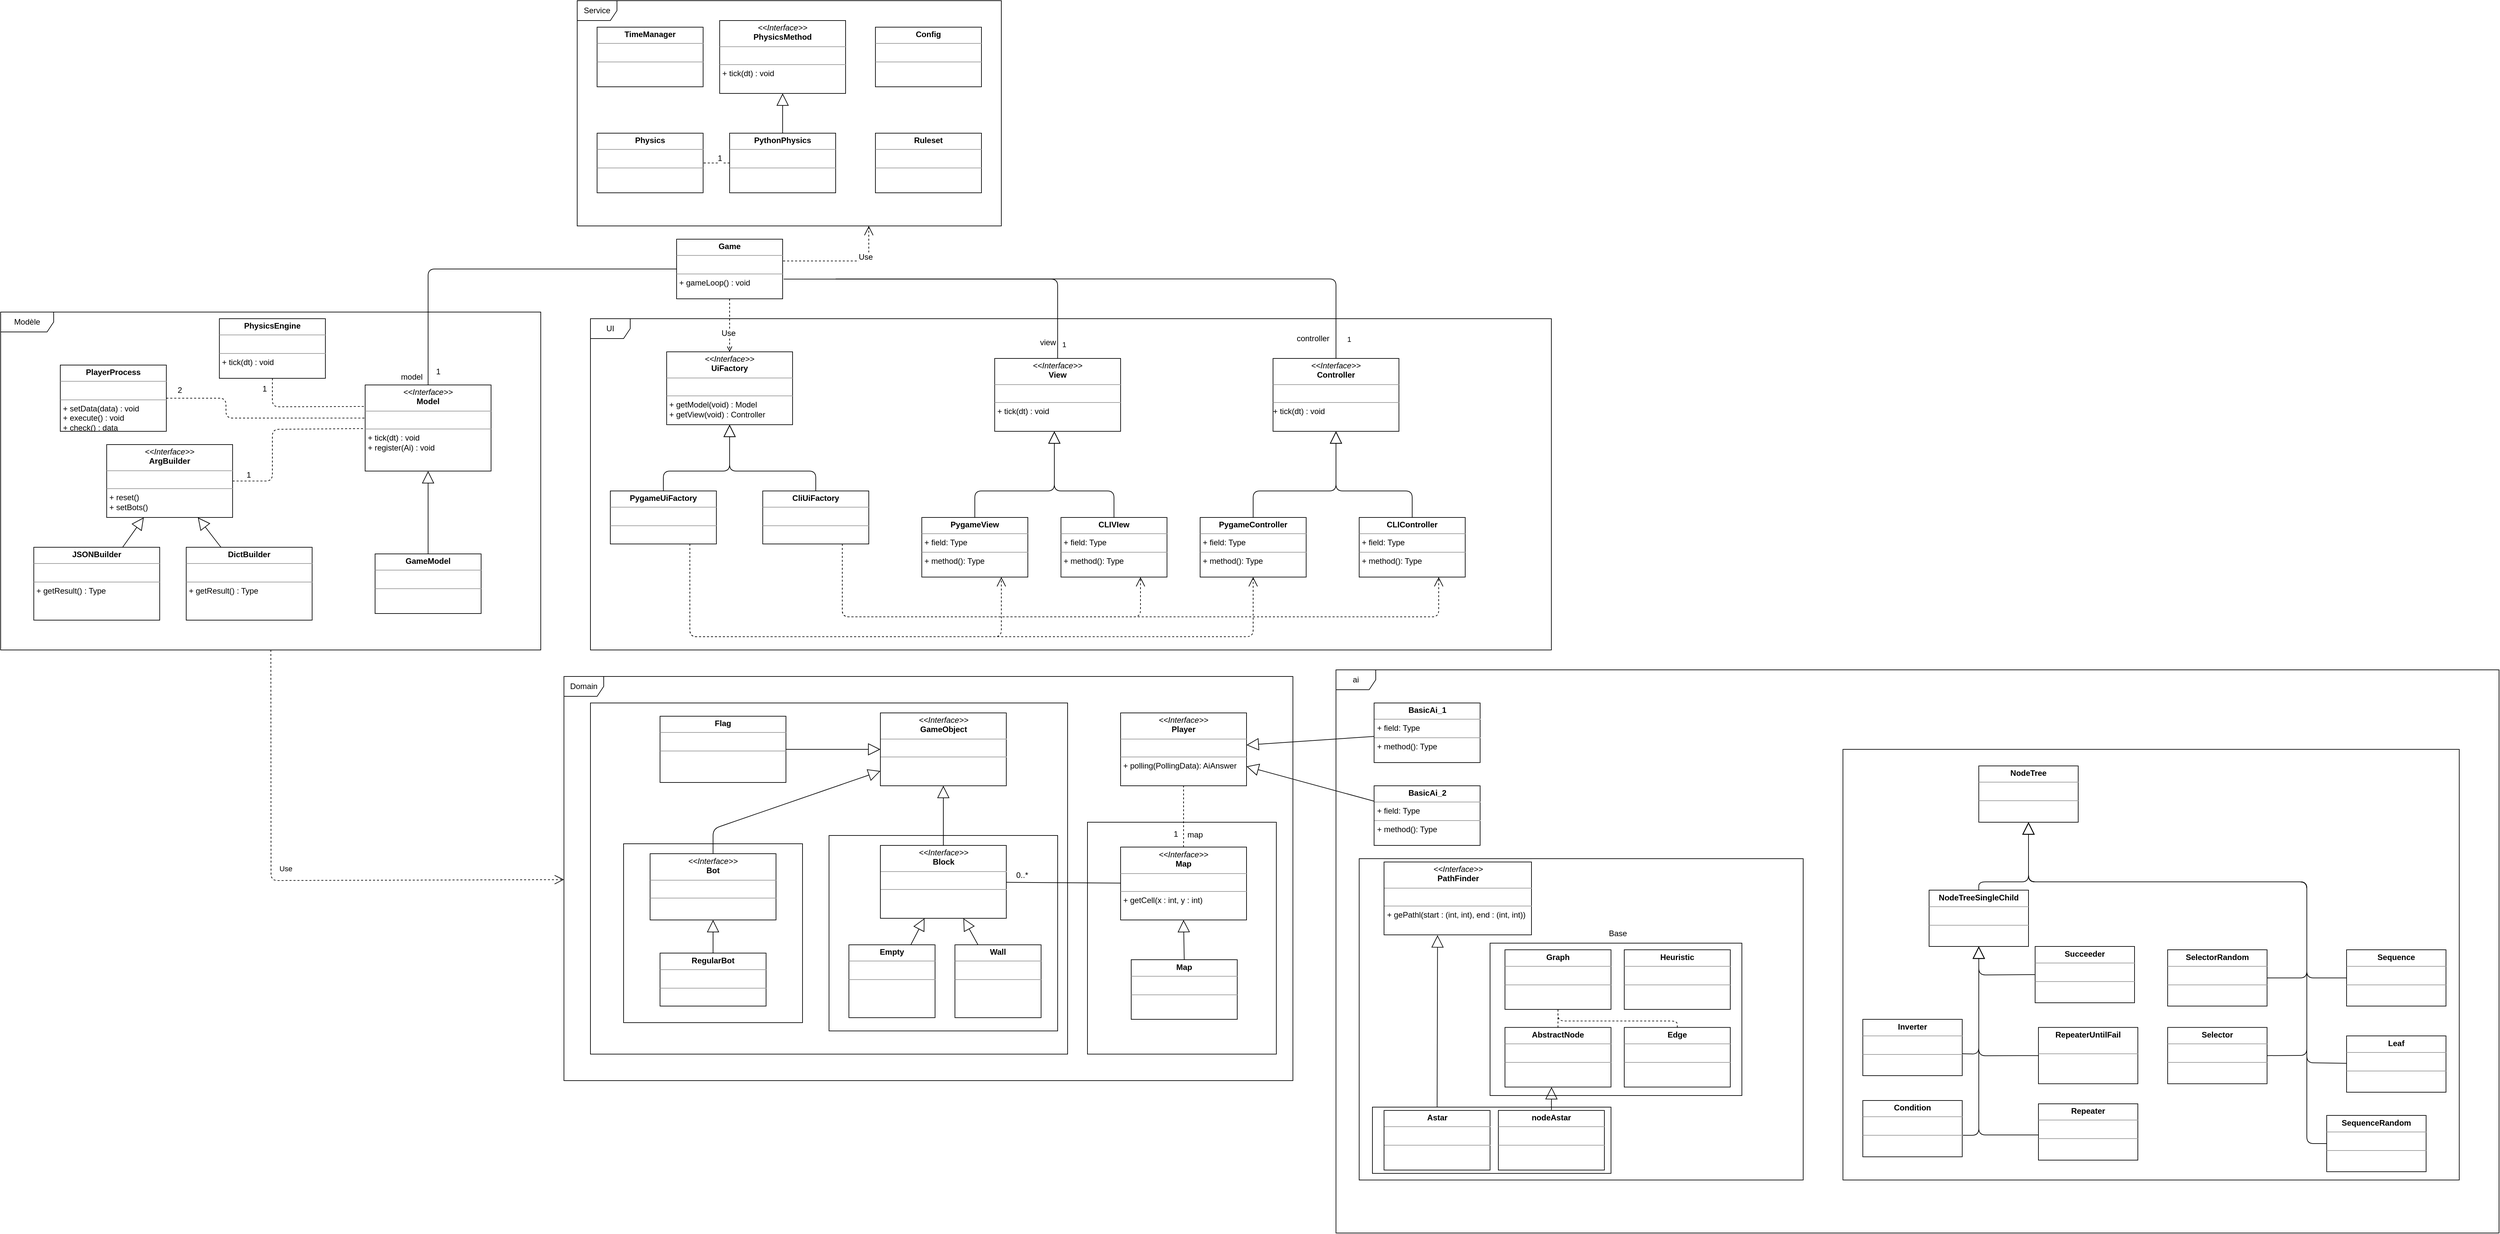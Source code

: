 <mxfile version="12.9.6" type="device"><diagram id="GTWlRtVyHG5xA8RdEonf" name="Page-1"><mxGraphModel dx="2205" dy="1876" grid="1" gridSize="10" guides="1" tooltips="1" connect="1" arrows="1" fold="1" page="1" pageScale="1" pageWidth="850" pageHeight="1100" math="0" shadow="0"><root><mxCell id="0"/><mxCell id="1" parent="0"/><mxCell id="Goub9ipSqozXU2Ufp98u-20" value="Domain" style="shape=umlFrame;whiteSpace=wrap;html=1;" parent="1" vertex="1"><mxGeometry x="70" y="640" width="1100" height="610" as="geometry"/></mxCell><mxCell id="wogvUE12XwThNE4IsnzU-2" value="" style="rounded=0;whiteSpace=wrap;html=1;" parent="1" vertex="1"><mxGeometry x="110" y="680" width="720" height="530" as="geometry"/></mxCell><mxCell id="Goub9ipSqozXU2Ufp98u-24" value="ai" style="shape=umlFrame;whiteSpace=wrap;html=1;" parent="1" vertex="1"><mxGeometry x="1235" y="630" width="1755" height="850" as="geometry"/></mxCell><mxCell id="fxjIqu6kmUuZgSZGhV_6-8" value="" style="rounded=0;whiteSpace=wrap;html=1;" parent="1" vertex="1"><mxGeometry x="860" y="860" width="285" height="350" as="geometry"/></mxCell><mxCell id="fxjIqu6kmUuZgSZGhV_6-12" value="" style="rounded=0;whiteSpace=wrap;html=1;" parent="1" vertex="1"><mxGeometry x="470" y="880" width="345" height="295" as="geometry"/></mxCell><mxCell id="Goub9ipSqozXU2Ufp98u-25" value="Modèle" style="shape=umlFrame;whiteSpace=wrap;html=1;width=80;height=30;" parent="1" vertex="1"><mxGeometry x="-780" y="90" width="815" height="510" as="geometry"/></mxCell><mxCell id="fxjIqu6kmUuZgSZGhV_6-5" value="" style="whiteSpace=wrap;html=1;aspect=fixed;" parent="1" vertex="1"><mxGeometry x="160" y="892.5" width="270" height="270" as="geometry"/></mxCell><mxCell id="Goub9ipSqozXU2Ufp98u-26" value="UI" style="shape=umlFrame;whiteSpace=wrap;html=1;" parent="1" vertex="1"><mxGeometry x="110" y="100" width="1450" height="500" as="geometry"/></mxCell><mxCell id="UVpy7ZUkzv5GiSjemoGf-4" value="&lt;p style=&quot;margin: 0px ; margin-top: 4px ; text-align: center&quot;&gt;&lt;i&gt;&amp;lt;&amp;lt;Interface&amp;gt;&amp;gt;&lt;/i&gt;&lt;br&gt;&lt;b&gt;Model&lt;/b&gt;&lt;br&gt;&lt;/p&gt;&lt;hr size=&quot;1&quot;&gt;&lt;p style=&quot;margin: 0px ; margin-left: 4px&quot;&gt;&lt;br&gt;&lt;/p&gt;&lt;hr size=&quot;1&quot;&gt;&lt;p style=&quot;margin: 0px ; margin-left: 4px&quot;&gt;+ tick(dt) : void&lt;/p&gt;&lt;p style=&quot;margin: 0px ; margin-left: 4px&quot;&gt;+ register(Ai) : void&lt;br&gt;&lt;/p&gt;" style="verticalAlign=top;align=left;overflow=fill;fontSize=12;fontFamily=Helvetica;html=1;" parent="1" vertex="1"><mxGeometry x="-230" y="200" width="190" height="130" as="geometry"/></mxCell><mxCell id="UVpy7ZUkzv5GiSjemoGf-5" value="&lt;p style=&quot;margin: 0px ; margin-top: 4px ; text-align: center&quot;&gt;&lt;i&gt;&amp;lt;&amp;lt;Interface&amp;gt;&amp;gt;&lt;/i&gt;&lt;br&gt;&lt;b&gt;Player&lt;/b&gt;&lt;/p&gt;&lt;hr size=&quot;1&quot;&gt;&lt;p style=&quot;margin: 0px ; margin-left: 4px&quot;&gt;&lt;br&gt;&lt;/p&gt;&lt;hr size=&quot;1&quot;&gt;&lt;p style=&quot;margin: 0px ; margin-left: 4px&quot;&gt;+ polling(PollingData): AiAnswer&lt;br&gt;&lt;br&gt;&lt;/p&gt;" style="verticalAlign=top;align=left;overflow=fill;fontSize=12;fontFamily=Helvetica;html=1;" parent="1" vertex="1"><mxGeometry x="910" y="695" width="190" height="110" as="geometry"/></mxCell><mxCell id="UVpy7ZUkzv5GiSjemoGf-6" value="&lt;p style=&quot;margin: 0px ; margin-top: 4px ; text-align: center&quot;&gt;&lt;i&gt;&amp;lt;&amp;lt;Interface&amp;gt;&amp;gt;&lt;/i&gt;&lt;br&gt;&lt;b&gt;View&lt;/b&gt;&lt;/p&gt;&lt;hr size=&quot;1&quot;&gt;&lt;p style=&quot;margin: 0px ; margin-left: 4px&quot;&gt;&lt;br&gt;&lt;/p&gt;&lt;hr size=&quot;1&quot;&gt;&lt;p style=&quot;margin: 0px ; margin-left: 4px&quot;&gt;+ tick(dt) : void&lt;br&gt;&lt;/p&gt;" style="verticalAlign=top;align=left;overflow=fill;fontSize=12;fontFamily=Helvetica;html=1;" parent="1" vertex="1"><mxGeometry x="720" y="160" width="190" height="110" as="geometry"/></mxCell><mxCell id="UVpy7ZUkzv5GiSjemoGf-7" value="&lt;p style=&quot;margin: 0px ; margin-top: 4px ; text-align: center&quot;&gt;&lt;i&gt;&amp;lt;&amp;lt;Interface&amp;gt;&amp;gt;&lt;/i&gt;&lt;br&gt;&lt;b&gt;Bot&lt;/b&gt;&lt;/p&gt;&lt;hr size=&quot;1&quot;&gt;&lt;br&gt;&lt;hr size=&quot;1&quot;&gt;&lt;p style=&quot;margin: 0px ; margin-left: 4px&quot;&gt;&lt;br&gt;&lt;/p&gt;" style="verticalAlign=top;align=left;overflow=fill;fontSize=12;fontFamily=Helvetica;html=1;" parent="1" vertex="1"><mxGeometry x="200" y="907.5" width="190" height="100" as="geometry"/></mxCell><mxCell id="UVpy7ZUkzv5GiSjemoGf-12" value="&lt;p style=&quot;margin: 0px ; margin-top: 4px ; text-align: center&quot;&gt;&lt;b&gt;Game&lt;/b&gt;&lt;/p&gt;&lt;hr size=&quot;1&quot;&gt;&lt;p style=&quot;margin: 0px ; margin-left: 4px&quot;&gt;&lt;br&gt;&lt;/p&gt;&lt;hr size=&quot;1&quot;&gt;&lt;p style=&quot;margin: 0px ; margin-left: 4px&quot;&gt;+ gameLoop() : void&lt;br&gt;&lt;/p&gt;" style="verticalAlign=top;align=left;overflow=fill;fontSize=12;fontFamily=Helvetica;html=1;" parent="1" vertex="1"><mxGeometry x="240" y="-20" width="160" height="90" as="geometry"/></mxCell><mxCell id="UVpy7ZUkzv5GiSjemoGf-14" value="&lt;p style=&quot;margin: 0px ; margin-top: 4px ; text-align: center&quot;&gt;&lt;i&gt;&amp;lt;&amp;lt;Interface&amp;gt;&amp;gt;&lt;/i&gt;&lt;br&gt;&lt;b&gt;Map&lt;/b&gt;&lt;/p&gt;&lt;hr size=&quot;1&quot;&gt;&lt;p style=&quot;margin: 0px ; margin-left: 4px&quot;&gt;&lt;br&gt;&lt;/p&gt;&lt;hr size=&quot;1&quot;&gt;&lt;p style=&quot;margin: 0px ; margin-left: 4px&quot;&gt;+ getCell(x : int, y : int)&lt;br&gt;&lt;/p&gt;" style="verticalAlign=top;align=left;overflow=fill;fontSize=12;fontFamily=Helvetica;html=1;" parent="1" vertex="1"><mxGeometry x="910" y="897.5" width="190" height="110" as="geometry"/></mxCell><mxCell id="UVpy7ZUkzv5GiSjemoGf-19" value="&lt;p style=&quot;margin: 0px ; margin-top: 4px ; text-align: center&quot;&gt;&lt;b&gt;GameModel&lt;/b&gt;&lt;br&gt;&lt;/p&gt;&lt;hr size=&quot;1&quot;&gt;&lt;p style=&quot;margin: 0px ; margin-left: 4px&quot;&gt;&lt;br&gt;&lt;/p&gt;&lt;hr size=&quot;1&quot;&gt;&lt;p style=&quot;margin: 0px ; margin-left: 4px&quot;&gt;&lt;br&gt;&lt;/p&gt;" style="verticalAlign=top;align=left;overflow=fill;fontSize=12;fontFamily=Helvetica;html=1;" parent="1" vertex="1"><mxGeometry x="-215" y="455" width="160" height="90" as="geometry"/></mxCell><mxCell id="UVpy7ZUkzv5GiSjemoGf-23" value="&lt;p style=&quot;margin: 0px ; margin-top: 4px ; text-align: center&quot;&gt;&lt;b&gt;PygameView&lt;/b&gt;&lt;br&gt;&lt;/p&gt;&lt;hr size=&quot;1&quot;&gt;&lt;p style=&quot;margin: 0px ; margin-left: 4px&quot;&gt;+ field: Type&lt;/p&gt;&lt;hr size=&quot;1&quot;&gt;&lt;p style=&quot;margin: 0px ; margin-left: 4px&quot;&gt;+ method(): Type&lt;/p&gt;" style="verticalAlign=top;align=left;overflow=fill;fontSize=12;fontFamily=Helvetica;html=1;" parent="1" vertex="1"><mxGeometry x="610" y="400" width="160" height="90" as="geometry"/></mxCell><mxCell id="UVpy7ZUkzv5GiSjemoGf-25" value="" style="endArrow=block;endSize=16;endFill=0;html=1;exitX=0.5;exitY=0;exitDx=0;exitDy=0;" parent="1" source="UVpy7ZUkzv5GiSjemoGf-23" edge="1"><mxGeometry x="-0.101" y="40" width="160" relative="1" as="geometry"><mxPoint x="-350" y="890" as="sourcePoint"/><mxPoint x="810" y="270" as="targetPoint"/><mxPoint y="1" as="offset"/><Array as="points"><mxPoint x="690" y="360"/><mxPoint x="810" y="360"/></Array></mxGeometry></mxCell><mxCell id="UVpy7ZUkzv5GiSjemoGf-26" value="" style="endArrow=block;endSize=16;endFill=0;html=1;entryX=0.5;entryY=1;entryDx=0;entryDy=0;exitX=0.5;exitY=0;exitDx=0;exitDy=0;" parent="1" source="UVpy7ZUkzv5GiSjemoGf-19" target="UVpy7ZUkzv5GiSjemoGf-4" edge="1"><mxGeometry x="-0.101" y="40" width="160" relative="1" as="geometry"><mxPoint x="-160.0" y="730" as="sourcePoint"/><mxPoint x="-125.0" y="560" as="targetPoint"/><Array as="points"/><mxPoint y="1" as="offset"/></mxGeometry></mxCell><mxCell id="UVpy7ZUkzv5GiSjemoGf-27" value="&lt;p style=&quot;margin: 0px ; margin-top: 4px ; text-align: center&quot;&gt;&lt;i&gt;&amp;lt;&amp;lt;Interface&amp;gt;&amp;gt;&lt;/i&gt;&lt;br&gt;&lt;b&gt;Controller&lt;/b&gt;&lt;/p&gt;&lt;hr size=&quot;1&quot;&gt;&lt;br&gt;&lt;hr size=&quot;1&quot;&gt;+ tick(dt) : void" style="verticalAlign=top;align=left;overflow=fill;fontSize=12;fontFamily=Helvetica;html=1;" parent="1" vertex="1"><mxGeometry x="1140" y="160" width="190" height="110" as="geometry"/></mxCell><mxCell id="UVpy7ZUkzv5GiSjemoGf-28" value="&lt;p style=&quot;margin: 0px ; margin-top: 4px ; text-align: center&quot;&gt;&lt;b&gt;PygameController&lt;/b&gt;&lt;br&gt;&lt;/p&gt;&lt;hr size=&quot;1&quot;&gt;&lt;p style=&quot;margin: 0px ; margin-left: 4px&quot;&gt;+ field: Type&lt;/p&gt;&lt;hr size=&quot;1&quot;&gt;&lt;p style=&quot;margin: 0px ; margin-left: 4px&quot;&gt;+ method(): Type&lt;/p&gt;" style="verticalAlign=top;align=left;overflow=fill;fontSize=12;fontFamily=Helvetica;html=1;" parent="1" vertex="1"><mxGeometry x="1030" y="400" width="160" height="90" as="geometry"/></mxCell><mxCell id="UVpy7ZUkzv5GiSjemoGf-29" value="" style="endArrow=block;endSize=16;endFill=0;html=1;entryX=0.5;entryY=1;entryDx=0;entryDy=0;exitX=0.5;exitY=0;exitDx=0;exitDy=0;" parent="1" source="UVpy7ZUkzv5GiSjemoGf-28" target="UVpy7ZUkzv5GiSjemoGf-27" edge="1"><mxGeometry x="-0.101" y="40" width="160" relative="1" as="geometry"><mxPoint x="200.0" y="720" as="sourcePoint"/><mxPoint x="235.0" y="550" as="targetPoint"/><mxPoint y="1" as="offset"/><Array as="points"><mxPoint x="1110" y="360"/><mxPoint x="1235" y="360"/></Array></mxGeometry></mxCell><mxCell id="UVpy7ZUkzv5GiSjemoGf-36" value="&lt;p style=&quot;margin: 0px ; margin-top: 4px ; text-align: center&quot;&gt;&lt;b&gt;BasicAi_1&lt;/b&gt;&lt;/p&gt;&lt;hr size=&quot;1&quot;&gt;&lt;p style=&quot;margin: 0px ; margin-left: 4px&quot;&gt;+ field: Type&lt;/p&gt;&lt;hr size=&quot;1&quot;&gt;&lt;p style=&quot;margin: 0px ; margin-left: 4px&quot;&gt;+ method(): Type&lt;/p&gt;" style="verticalAlign=top;align=left;overflow=fill;fontSize=12;fontFamily=Helvetica;html=1;" parent="1" vertex="1"><mxGeometry x="1292.5" y="680" width="160" height="90" as="geometry"/></mxCell><mxCell id="UVpy7ZUkzv5GiSjemoGf-37" value="&lt;p style=&quot;margin: 0px ; margin-top: 4px ; text-align: center&quot;&gt;&lt;b&gt;BasicAi_2&lt;/b&gt;&lt;/p&gt;&lt;hr size=&quot;1&quot;&gt;&lt;p style=&quot;margin: 0px ; margin-left: 4px&quot;&gt;+ field: Type&lt;/p&gt;&lt;hr size=&quot;1&quot;&gt;&lt;p style=&quot;margin: 0px ; margin-left: 4px&quot;&gt;+ method(): Type&lt;/p&gt;" style="verticalAlign=top;align=left;overflow=fill;fontSize=12;fontFamily=Helvetica;html=1;" parent="1" vertex="1"><mxGeometry x="1292.5" y="805" width="160" height="90" as="geometry"/></mxCell><mxCell id="UVpy7ZUkzv5GiSjemoGf-38" value="" style="endArrow=block;endSize=16;endFill=0;html=1;" parent="1" source="UVpy7ZUkzv5GiSjemoGf-36" target="UVpy7ZUkzv5GiSjemoGf-5" edge="1"><mxGeometry y="-51" width="160" relative="1" as="geometry"><mxPoint x="1340" y="-205" as="sourcePoint"/><mxPoint x="1655" y="715" as="targetPoint"/><Array as="points"/><mxPoint x="-10" y="-1" as="offset"/></mxGeometry></mxCell><mxCell id="Goub9ipSqozXU2Ufp98u-2" value="&lt;p style=&quot;margin: 0px ; margin-top: 4px ; text-align: center&quot;&gt;&lt;b&gt;RegularBot&lt;/b&gt;&lt;br&gt;&lt;/p&gt;&lt;hr size=&quot;1&quot;&gt;&lt;br&gt;&lt;hr size=&quot;1&quot;&gt;&lt;p style=&quot;margin: 0px ; margin-left: 4px&quot;&gt;&lt;br&gt;&lt;/p&gt;" style="verticalAlign=top;align=left;overflow=fill;fontSize=12;fontFamily=Helvetica;html=1;" parent="1" vertex="1"><mxGeometry x="215" y="1057.5" width="160" height="80" as="geometry"/></mxCell><mxCell id="Goub9ipSqozXU2Ufp98u-4" value="&lt;p style=&quot;margin: 0px ; margin-top: 4px ; text-align: center&quot;&gt;&lt;b&gt;Map&lt;/b&gt;&lt;br&gt;&lt;/p&gt;&lt;hr size=&quot;1&quot;&gt;&lt;p style=&quot;margin: 0px ; margin-left: 4px&quot;&gt;&lt;br&gt;&lt;/p&gt;&lt;hr size=&quot;1&quot;&gt;&lt;p style=&quot;margin: 0px ; margin-left: 4px&quot;&gt;&lt;br&gt;&lt;/p&gt;" style="verticalAlign=top;align=left;overflow=fill;fontSize=12;fontFamily=Helvetica;html=1;" parent="1" vertex="1"><mxGeometry x="926" y="1067.5" width="160" height="90" as="geometry"/></mxCell><mxCell id="Goub9ipSqozXU2Ufp98u-5" value="" style="endArrow=block;endSize=16;endFill=0;html=1;entryX=0.5;entryY=1;entryDx=0;entryDy=0;exitX=0.5;exitY=0;exitDx=0;exitDy=0;" parent="1" source="Goub9ipSqozXU2Ufp98u-2" target="UVpy7ZUkzv5GiSjemoGf-7" edge="1"><mxGeometry x="-0.101" y="40" width="160" relative="1" as="geometry"><mxPoint x="350.0" y="485" as="sourcePoint"/><mxPoint x="395.0" y="315" as="targetPoint"/><Array as="points"/><mxPoint y="1" as="offset"/></mxGeometry></mxCell><mxCell id="Goub9ipSqozXU2Ufp98u-6" value="" style="endArrow=block;endSize=16;endFill=0;html=1;entryX=0.5;entryY=1;entryDx=0;entryDy=0;exitX=0.5;exitY=0;exitDx=0;exitDy=0;" parent="1" source="Goub9ipSqozXU2Ufp98u-4" target="UVpy7ZUkzv5GiSjemoGf-14" edge="1"><mxGeometry x="-0.101" y="40" width="160" relative="1" as="geometry"><mxPoint x="-275.59" y="500" as="sourcePoint"/><mxPoint x="-275.59" y="430" as="targetPoint"/><mxPoint y="1" as="offset"/></mxGeometry></mxCell><mxCell id="Goub9ipSqozXU2Ufp98u-10" value="" style="endArrow=block;endSize=16;endFill=0;html=1;" parent="1" source="UVpy7ZUkzv5GiSjemoGf-37" target="UVpy7ZUkzv5GiSjemoGf-5" edge="1"><mxGeometry y="-51" width="160" relative="1" as="geometry"><mxPoint x="-70" y="575" as="sourcePoint"/><mxPoint x="1655" y="715" as="targetPoint"/><Array as="points"/><mxPoint x="-10" y="-1" as="offset"/></mxGeometry></mxCell><mxCell id="Goub9ipSqozXU2Ufp98u-17" value="1" style="endArrow=none;html=1;endSize=12;startArrow=none;startSize=14;startFill=0;edgeStyle=orthogonalEdgeStyle;align=left;verticalAlign=bottom;entryX=0.5;entryY=0;entryDx=0;entryDy=0;endFill=0;exitX=1.01;exitY=0.669;exitDx=0;exitDy=0;exitPerimeter=0;" parent="1" source="UVpy7ZUkzv5GiSjemoGf-12" target="UVpy7ZUkzv5GiSjemoGf-6" edge="1"><mxGeometry x="0.956" y="5" relative="1" as="geometry"><mxPoint x="480" y="60" as="sourcePoint"/><mxPoint x="130" y="150" as="targetPoint"/><mxPoint as="offset"/><Array as="points"><mxPoint x="815" y="40"/></Array></mxGeometry></mxCell><mxCell id="fxjIqu6kmUuZgSZGhV_6-23" value="view" style="text;html=1;resizable=0;points=[];align=center;verticalAlign=middle;labelBackgroundColor=#ffffff;" parent="Goub9ipSqozXU2Ufp98u-17" vertex="1" connectable="0"><mxGeometry x="0.86" relative="1" as="geometry"><mxPoint x="-15" y="12.5" as="offset"/></mxGeometry></mxCell><mxCell id="Goub9ipSqozXU2Ufp98u-18" value="1" style="endArrow=none;html=1;endSize=12;startArrow=none;startSize=14;startFill=0;edgeStyle=orthogonalEdgeStyle;align=left;verticalAlign=bottom;entryX=0.5;entryY=0;entryDx=0;entryDy=0;endFill=0;" parent="1" target="UVpy7ZUkzv5GiSjemoGf-27" edge="1"><mxGeometry x="0.954" y="15" relative="1" as="geometry"><mxPoint x="480" y="40" as="sourcePoint"/><mxPoint x="670" y="30" as="targetPoint"/><mxPoint as="offset"/><Array as="points"><mxPoint x="480" y="40"/><mxPoint x="1235" y="40"/></Array></mxGeometry></mxCell><mxCell id="fxjIqu6kmUuZgSZGhV_6-22" value="controller" style="text;html=1;resizable=0;points=[];align=center;verticalAlign=middle;labelBackgroundColor=#ffffff;" parent="Goub9ipSqozXU2Ufp98u-18" vertex="1" connectable="0"><mxGeometry x="0.907" y="-3" relative="1" as="geometry"><mxPoint x="-32" y="10.5" as="offset"/></mxGeometry></mxCell><mxCell id="npWEefsQurJ1BBqzoIfI-1" value="&lt;p style=&quot;margin: 0px ; margin-top: 4px ; text-align: center&quot;&gt;&lt;b&gt;CLIController&lt;/b&gt;&lt;br&gt;&lt;/p&gt;&lt;hr size=&quot;1&quot;&gt;&lt;p style=&quot;margin: 0px ; margin-left: 4px&quot;&gt;+ field: Type&lt;/p&gt;&lt;hr size=&quot;1&quot;&gt;&lt;p style=&quot;margin: 0px ; margin-left: 4px&quot;&gt;+ method(): Type&lt;/p&gt;" style="verticalAlign=top;align=left;overflow=fill;fontSize=12;fontFamily=Helvetica;html=1;" parent="1" vertex="1"><mxGeometry x="1270" y="400" width="160" height="90" as="geometry"/></mxCell><mxCell id="npWEefsQurJ1BBqzoIfI-2" value="&lt;p style=&quot;margin: 0px ; margin-top: 4px ; text-align: center&quot;&gt;&lt;b&gt;CLIVIew&lt;/b&gt;&lt;/p&gt;&lt;hr size=&quot;1&quot;&gt;&lt;p style=&quot;margin: 0px ; margin-left: 4px&quot;&gt;+ field: Type&lt;/p&gt;&lt;hr size=&quot;1&quot;&gt;&lt;p style=&quot;margin: 0px ; margin-left: 4px&quot;&gt;+ method(): Type&lt;/p&gt;" style="verticalAlign=top;align=left;overflow=fill;fontSize=12;fontFamily=Helvetica;html=1;" parent="1" vertex="1"><mxGeometry x="820" y="400" width="160" height="90" as="geometry"/></mxCell><mxCell id="npWEefsQurJ1BBqzoIfI-3" value="" style="endArrow=block;endSize=16;endFill=0;html=1;exitX=0.5;exitY=0;exitDx=0;exitDy=0;" parent="1" source="npWEefsQurJ1BBqzoIfI-1" edge="1"><mxGeometry x="-0.101" y="40" width="160" relative="1" as="geometry"><mxPoint x="1370" y="410" as="sourcePoint"/><mxPoint x="1235" y="270" as="targetPoint"/><mxPoint y="1" as="offset"/><Array as="points"><mxPoint x="1350" y="360"/><mxPoint x="1235" y="360"/></Array></mxGeometry></mxCell><mxCell id="npWEefsQurJ1BBqzoIfI-4" value="" style="endArrow=block;endSize=16;endFill=0;html=1;exitX=0.5;exitY=0;exitDx=0;exitDy=0;" parent="1" source="npWEefsQurJ1BBqzoIfI-2" edge="1"><mxGeometry x="-0.101" y="40" width="160" relative="1" as="geometry"><mxPoint x="660" y="410" as="sourcePoint"/><mxPoint x="810" y="270" as="targetPoint"/><mxPoint y="1" as="offset"/><Array as="points"><mxPoint x="900" y="360"/><mxPoint x="810" y="360"/></Array></mxGeometry></mxCell><mxCell id="npWEefsQurJ1BBqzoIfI-5" value="&lt;p style=&quot;margin: 0px ; margin-top: 4px ; text-align: center&quot;&gt;&lt;i&gt;&amp;lt;&amp;lt;Interface&amp;gt;&amp;gt;&lt;/i&gt;&lt;br&gt;&lt;b&gt;UiFactory&lt;/b&gt;&lt;/p&gt;&lt;hr size=&quot;1&quot;&gt;&lt;p style=&quot;margin: 0px ; margin-left: 4px&quot;&gt;&lt;br&gt;&lt;/p&gt;&lt;hr size=&quot;1&quot;&gt;&lt;p style=&quot;margin: 0px ; margin-left: 4px&quot;&gt;+ getModel(void) : Model&lt;br&gt;&lt;/p&gt;&lt;p style=&quot;margin: 0px ; margin-left: 4px&quot;&gt;+ getView(void) : Controller&lt;/p&gt;" style="verticalAlign=top;align=left;overflow=fill;fontSize=12;fontFamily=Helvetica;html=1;" parent="1" vertex="1"><mxGeometry x="225" y="150" width="190" height="110" as="geometry"/></mxCell><mxCell id="npWEefsQurJ1BBqzoIfI-6" value="&lt;p style=&quot;margin: 0px ; margin-top: 4px ; text-align: center&quot;&gt;&lt;b&gt;PygameUiFactory&lt;/b&gt;&lt;br&gt;&lt;/p&gt;&lt;hr size=&quot;1&quot;&gt;&lt;p style=&quot;margin: 0px ; margin-left: 4px&quot;&gt;&lt;br&gt;&lt;/p&gt;&lt;hr size=&quot;1&quot;&gt;&lt;p style=&quot;margin: 0px ; margin-left: 4px&quot;&gt;&lt;br&gt;&lt;/p&gt;" style="verticalAlign=top;align=left;overflow=fill;fontSize=12;fontFamily=Helvetica;html=1;" parent="1" vertex="1"><mxGeometry x="140" y="360" width="160" height="80" as="geometry"/></mxCell><mxCell id="npWEefsQurJ1BBqzoIfI-7" value="&lt;p style=&quot;margin: 0px ; margin-top: 4px ; text-align: center&quot;&gt;&lt;b&gt;CliUiFactory&lt;/b&gt;&lt;br&gt;&lt;/p&gt;&lt;hr size=&quot;1&quot;&gt;&lt;p style=&quot;margin: 0px ; margin-left: 4px&quot;&gt;&lt;br&gt;&lt;/p&gt;&lt;hr size=&quot;1&quot;&gt;&lt;p style=&quot;margin: 0px ; margin-left: 4px&quot;&gt;&lt;br&gt;&lt;/p&gt;" style="verticalAlign=top;align=left;overflow=fill;fontSize=12;fontFamily=Helvetica;html=1;" parent="1" vertex="1"><mxGeometry x="370" y="360" width="160" height="80" as="geometry"/></mxCell><mxCell id="npWEefsQurJ1BBqzoIfI-8" value="" style="endArrow=block;endSize=16;endFill=0;html=1;entryX=0.5;entryY=1;entryDx=0;entryDy=0;" parent="1" target="npWEefsQurJ1BBqzoIfI-5" edge="1"><mxGeometry x="-0.101" y="40" width="160" relative="1" as="geometry"><mxPoint x="220" y="360" as="sourcePoint"/><mxPoint x="340" y="400" as="targetPoint"/><mxPoint y="1" as="offset"/><Array as="points"><mxPoint x="220" y="330"/><mxPoint x="320" y="330"/></Array></mxGeometry></mxCell><mxCell id="npWEefsQurJ1BBqzoIfI-9" value="" style="endArrow=block;endSize=16;endFill=0;html=1;exitX=0.5;exitY=0;exitDx=0;exitDy=0;" parent="1" source="npWEefsQurJ1BBqzoIfI-7" edge="1"><mxGeometry x="-0.101" y="40" width="160" relative="1" as="geometry"><mxPoint x="230" y="370" as="sourcePoint"/><mxPoint x="320" y="260" as="targetPoint"/><mxPoint y="1" as="offset"/><Array as="points"><mxPoint x="450" y="330"/><mxPoint x="320" y="330"/></Array></mxGeometry></mxCell><mxCell id="npWEefsQurJ1BBqzoIfI-10" value="" style="endArrow=open;endSize=12;dashed=1;html=1;exitX=0.75;exitY=1;exitDx=0;exitDy=0;entryX=0.75;entryY=1;entryDx=0;entryDy=0;" parent="1" source="npWEefsQurJ1BBqzoIfI-6" target="UVpy7ZUkzv5GiSjemoGf-23" edge="1"><mxGeometry y="59" width="160" relative="1" as="geometry"><mxPoint x="320" y="490" as="sourcePoint"/><mxPoint x="480" y="490" as="targetPoint"/><Array as="points"><mxPoint x="260" y="580"/><mxPoint x="730" y="580"/></Array><mxPoint as="offset"/></mxGeometry></mxCell><mxCell id="npWEefsQurJ1BBqzoIfI-11" value="" style="endArrow=open;endSize=12;dashed=1;html=1;entryX=0.5;entryY=1;entryDx=0;entryDy=0;" parent="1" target="UVpy7ZUkzv5GiSjemoGf-28" edge="1"><mxGeometry y="59" width="160" relative="1" as="geometry"><mxPoint x="260" y="440" as="sourcePoint"/><mxPoint x="740" y="500" as="targetPoint"/><Array as="points"><mxPoint x="260" y="580"/><mxPoint x="1110" y="580"/></Array><mxPoint as="offset"/></mxGeometry></mxCell><mxCell id="npWEefsQurJ1BBqzoIfI-12" value="" style="endArrow=open;endSize=12;dashed=1;html=1;entryX=0.75;entryY=1;entryDx=0;entryDy=0;exitX=0.75;exitY=1;exitDx=0;exitDy=0;" parent="1" source="npWEefsQurJ1BBqzoIfI-7" target="npWEefsQurJ1BBqzoIfI-2" edge="1"><mxGeometry y="59" width="160" relative="1" as="geometry"><mxPoint x="410" y="485" as="sourcePoint"/><mxPoint x="1220" y="535" as="targetPoint"/><Array as="points"><mxPoint x="490" y="550"/><mxPoint x="940" y="550"/></Array><mxPoint as="offset"/></mxGeometry></mxCell><mxCell id="npWEefsQurJ1BBqzoIfI-13" value="" style="endArrow=open;endSize=12;dashed=1;html=1;entryX=0.75;entryY=1;entryDx=0;entryDy=0;" parent="1" target="npWEefsQurJ1BBqzoIfI-1" edge="1"><mxGeometry y="59" width="160" relative="1" as="geometry"><mxPoint x="490" y="440" as="sourcePoint"/><mxPoint x="950" y="500" as="targetPoint"/><Array as="points"><mxPoint x="490" y="550"/><mxPoint x="1390" y="550"/></Array><mxPoint as="offset"/></mxGeometry></mxCell><mxCell id="npWEefsQurJ1BBqzoIfI-15" value="Service" style="shape=umlFrame;whiteSpace=wrap;html=1;" parent="1" vertex="1"><mxGeometry x="90" y="-380" width="640" height="340" as="geometry"/></mxCell><mxCell id="npWEefsQurJ1BBqzoIfI-16" value="&lt;p style=&quot;margin: 0px ; margin-top: 4px ; text-align: center&quot;&gt;&lt;b&gt;Config&lt;/b&gt;&lt;/p&gt;&lt;hr size=&quot;1&quot;&gt;&lt;p style=&quot;margin: 0px ; margin-left: 4px&quot;&gt;&lt;br&gt;&lt;/p&gt;&lt;hr size=&quot;1&quot;&gt;&lt;p style=&quot;margin: 0px ; margin-left: 4px&quot;&gt;&lt;br&gt;&lt;/p&gt;" style="verticalAlign=top;align=left;overflow=fill;fontSize=12;fontFamily=Helvetica;html=1;" parent="1" vertex="1"><mxGeometry x="540" y="-340" width="160" height="90" as="geometry"/></mxCell><mxCell id="npWEefsQurJ1BBqzoIfI-17" value="&lt;p style=&quot;margin: 0px ; margin-top: 4px ; text-align: center&quot;&gt;&lt;b&gt;TimeManager&lt;/b&gt;&lt;/p&gt;&lt;hr size=&quot;1&quot;&gt;&lt;p style=&quot;margin: 0px ; margin-left: 4px&quot;&gt;&lt;br&gt;&lt;/p&gt;&lt;hr size=&quot;1&quot;&gt;&lt;p style=&quot;margin: 0px ; margin-left: 4px&quot;&gt;&lt;br&gt;&lt;/p&gt;" style="verticalAlign=top;align=left;overflow=fill;fontSize=12;fontFamily=Helvetica;html=1;" parent="1" vertex="1"><mxGeometry x="120" y="-340" width="160" height="90" as="geometry"/></mxCell><mxCell id="npWEefsQurJ1BBqzoIfI-19" value="&lt;br&gt;" style="endArrow=open;html=1;endSize=12;startArrow=none;startSize=14;startFill=0;edgeStyle=orthogonalEdgeStyle;align=left;verticalAlign=bottom;exitX=1.005;exitY=0.365;exitDx=0;exitDy=0;exitPerimeter=0;endFill=0;dashed=1;" parent="1" source="UVpy7ZUkzv5GiSjemoGf-12" target="npWEefsQurJ1BBqzoIfI-15" edge="1"><mxGeometry x="0.74" y="-15" relative="1" as="geometry"><mxPoint x="490" y="12.5" as="sourcePoint"/><mxPoint x="810" y="-220" as="targetPoint"/><mxPoint as="offset"/><Array as="points"><mxPoint x="530" y="13"/></Array></mxGeometry></mxCell><mxCell id="fxjIqu6kmUuZgSZGhV_6-21" value="Use" style="text;html=1;resizable=0;points=[];align=center;verticalAlign=middle;labelBackgroundColor=#ffffff;" parent="npWEefsQurJ1BBqzoIfI-19" vertex="1" connectable="0"><mxGeometry x="0.47" y="3" relative="1" as="geometry"><mxPoint x="-2.1" y="-1.56" as="offset"/></mxGeometry></mxCell><mxCell id="fxjIqu6kmUuZgSZGhV_6-2" value="&lt;p style=&quot;margin: 0px ; margin-top: 4px ; text-align: center&quot;&gt;&lt;i&gt;&amp;lt;&amp;lt;Interface&amp;gt;&amp;gt;&lt;/i&gt;&lt;br&gt;&lt;b&gt;Block&lt;/b&gt;&lt;/p&gt;&lt;hr size=&quot;1&quot;&gt;&lt;p style=&quot;margin: 0px ; margin-left: 4px&quot;&gt;&lt;br&gt;&lt;/p&gt;&lt;hr size=&quot;1&quot;&gt;&lt;p style=&quot;margin: 0px ; margin-left: 4px&quot;&gt;&lt;br&gt;&lt;br&gt;&lt;/p&gt;" style="verticalAlign=top;align=left;overflow=fill;fontSize=12;fontFamily=Helvetica;html=1;" parent="1" vertex="1"><mxGeometry x="547.5" y="895" width="190" height="110" as="geometry"/></mxCell><mxCell id="fxjIqu6kmUuZgSZGhV_6-3" value="" style="endArrow=none;html=1;" parent="1" source="UVpy7ZUkzv5GiSjemoGf-14" target="fxjIqu6kmUuZgSZGhV_6-2" edge="1"><mxGeometry width="50" height="50" relative="1" as="geometry"><mxPoint x="904" y="950" as="sourcePoint"/><mxPoint x="736" y="1045" as="targetPoint"/><Array as="points"/></mxGeometry></mxCell><mxCell id="fxjIqu6kmUuZgSZGhV_6-4" value="0..*" style="text;html=1;resizable=0;points=[];align=center;verticalAlign=middle;labelBackgroundColor=#ffffff;" parent="fxjIqu6kmUuZgSZGhV_6-3" vertex="1" connectable="0"><mxGeometry x="0.697" y="2" relative="1" as="geometry"><mxPoint x="-2.5" y="-13" as="offset"/></mxGeometry></mxCell><mxCell id="fxjIqu6kmUuZgSZGhV_6-9" value="" style="endArrow=none;html=1;dashed=1;" parent="1" source="UVpy7ZUkzv5GiSjemoGf-14" target="UVpy7ZUkzv5GiSjemoGf-5" edge="1"><mxGeometry width="50" height="50" relative="1" as="geometry"><mxPoint x="470" y="1180" as="sourcePoint"/><mxPoint x="520" y="1130" as="targetPoint"/><Array as="points"/></mxGeometry></mxCell><mxCell id="fxjIqu6kmUuZgSZGhV_6-10" value="1" style="text;html=1;resizable=0;points=[];align=center;verticalAlign=middle;labelBackgroundColor=#ffffff;" parent="fxjIqu6kmUuZgSZGhV_6-9" vertex="1" connectable="0"><mxGeometry x="-0.821" y="2" relative="1" as="geometry"><mxPoint x="-10.5" y="-11" as="offset"/></mxGeometry></mxCell><mxCell id="fxjIqu6kmUuZgSZGhV_6-20" value="map" style="text;html=1;resizable=0;points=[];align=center;verticalAlign=middle;labelBackgroundColor=#ffffff;" parent="fxjIqu6kmUuZgSZGhV_6-9" vertex="1" connectable="0"><mxGeometry x="-0.873" relative="1" as="geometry"><mxPoint x="17" y="-13" as="offset"/></mxGeometry></mxCell><mxCell id="fxjIqu6kmUuZgSZGhV_6-13" value="&lt;p style=&quot;margin: 0px ; margin-top: 4px ; text-align: center&quot;&gt;&lt;b&gt;Empty&lt;/b&gt;&lt;/p&gt;&lt;hr size=&quot;1&quot;&gt;&lt;p style=&quot;margin: 0px ; margin-left: 4px&quot;&gt;&lt;br&gt;&lt;/p&gt;&lt;hr size=&quot;1&quot;&gt;&lt;p style=&quot;margin: 0px ; margin-left: 4px&quot;&gt;&lt;br&gt;&lt;/p&gt;" style="verticalAlign=top;align=left;overflow=fill;fontSize=12;fontFamily=Helvetica;html=1;" parent="1" vertex="1"><mxGeometry x="500" y="1045" width="130" height="110" as="geometry"/></mxCell><mxCell id="fxjIqu6kmUuZgSZGhV_6-14" value="&lt;p style=&quot;margin: 0px ; margin-top: 4px ; text-align: center&quot;&gt;&lt;b&gt;Wall&lt;/b&gt;&lt;/p&gt;&lt;hr size=&quot;1&quot;&gt;&lt;p style=&quot;margin: 0px ; margin-left: 4px&quot;&gt;&lt;br&gt;&lt;/p&gt;&lt;hr size=&quot;1&quot;&gt;&lt;p style=&quot;margin: 0px ; margin-left: 4px&quot;&gt;&lt;br&gt;&lt;/p&gt;" style="verticalAlign=top;align=left;overflow=fill;fontSize=12;fontFamily=Helvetica;html=1;" parent="1" vertex="1"><mxGeometry x="660" y="1045" width="130" height="110" as="geometry"/></mxCell><mxCell id="fxjIqu6kmUuZgSZGhV_6-17" value="Use" style="endArrow=open;endSize=12;dashed=1;html=1;" parent="1" source="Goub9ipSqozXU2Ufp98u-25" target="Goub9ipSqozXU2Ufp98u-20" edge="1"><mxGeometry x="-0.165" y="22" width="160" relative="1" as="geometry"><mxPoint x="-360" y="900" as="sourcePoint"/><mxPoint x="10" y="750" as="targetPoint"/><Array as="points"><mxPoint x="-372" y="948"/></Array><mxPoint as="offset"/></mxGeometry></mxCell><mxCell id="fxjIqu6kmUuZgSZGhV_6-18" value="" style="endArrow=none;html=1;exitX=0;exitY=0.5;exitDx=0;exitDy=0;entryX=0.5;entryY=0;entryDx=0;entryDy=0;" parent="1" source="UVpy7ZUkzv5GiSjemoGf-12" target="UVpy7ZUkzv5GiSjemoGf-4" edge="1"><mxGeometry width="50" height="50" relative="1" as="geometry"><mxPoint x="65" y="50.0" as="sourcePoint"/><mxPoint x="-70" y="50.0" as="targetPoint"/><Array as="points"><mxPoint x="-135" y="25"/></Array></mxGeometry></mxCell><mxCell id="fxjIqu6kmUuZgSZGhV_6-19" value="1" style="text;html=1;resizable=0;points=[];align=center;verticalAlign=middle;labelBackgroundColor=#ffffff;" parent="fxjIqu6kmUuZgSZGhV_6-18" vertex="1" connectable="0"><mxGeometry x="0.697" y="2" relative="1" as="geometry"><mxPoint x="13" y="63" as="offset"/></mxGeometry></mxCell><mxCell id="fxjIqu6kmUuZgSZGhV_6-25" value="model" style="text;html=1;resizable=0;points=[];align=center;verticalAlign=middle;labelBackgroundColor=#ffffff;" parent="fxjIqu6kmUuZgSZGhV_6-18" vertex="1" connectable="0"><mxGeometry x="0.944" relative="1" as="geometry"><mxPoint x="-25" y="3" as="offset"/></mxGeometry></mxCell><mxCell id="fxjIqu6kmUuZgSZGhV_6-26" value="" style="endArrow=open;dashed=1;html=1;endFill=0;" parent="1" source="UVpy7ZUkzv5GiSjemoGf-12" target="npWEefsQurJ1BBqzoIfI-5" edge="1"><mxGeometry width="50" height="50" relative="1" as="geometry"><mxPoint x="490" y="210" as="sourcePoint"/><mxPoint x="540" y="160" as="targetPoint"/><Array as="points"/></mxGeometry></mxCell><mxCell id="fxjIqu6kmUuZgSZGhV_6-27" value="Use" style="text;html=1;resizable=0;points=[];align=center;verticalAlign=middle;labelBackgroundColor=#ffffff;" parent="fxjIqu6kmUuZgSZGhV_6-26" vertex="1" connectable="0"><mxGeometry x="0.071" y="-1" relative="1" as="geometry"><mxPoint x="-1" y="9" as="offset"/></mxGeometry></mxCell><mxCell id="fxjIqu6kmUuZgSZGhV_6-28" value="&lt;p style=&quot;margin: 0px ; margin-top: 4px ; text-align: center&quot;&gt;&lt;i&gt;&amp;lt;&amp;lt;Interface&amp;gt;&amp;gt;&lt;/i&gt;&lt;br&gt;&lt;b&gt;ArgBuilder&lt;/b&gt;&lt;/p&gt;&lt;hr size=&quot;1&quot;&gt;&lt;p style=&quot;margin: 0px ; margin-left: 4px&quot;&gt;&lt;br&gt;&lt;/p&gt;&lt;hr size=&quot;1&quot;&gt;&lt;p style=&quot;margin: 0px ; margin-left: 4px&quot;&gt;+ reset()&lt;br&gt;&lt;/p&gt;&lt;p style=&quot;margin: 0px ; margin-left: 4px&quot;&gt;+ setBots()&lt;/p&gt;" style="verticalAlign=top;align=left;overflow=fill;fontSize=12;fontFamily=Helvetica;html=1;" parent="1" vertex="1"><mxGeometry x="-620" y="290" width="190" height="110" as="geometry"/></mxCell><mxCell id="fxjIqu6kmUuZgSZGhV_6-29" value="&lt;p style=&quot;margin: 0px ; margin-top: 4px ; text-align: center&quot;&gt;&lt;b&gt;DictBuilder&lt;/b&gt;&lt;/p&gt;&lt;hr size=&quot;1&quot;&gt;&lt;p style=&quot;margin: 0px ; margin-left: 4px&quot;&gt;&lt;br&gt;&lt;/p&gt;&lt;hr size=&quot;1&quot;&gt;&lt;p style=&quot;margin: 0px ; margin-left: 4px&quot;&gt;+ getResult() : Type&lt;/p&gt;" style="verticalAlign=top;align=left;overflow=fill;fontSize=12;fontFamily=Helvetica;html=1;" parent="1" vertex="1"><mxGeometry x="-500" y="445" width="190" height="110" as="geometry"/></mxCell><mxCell id="fxjIqu6kmUuZgSZGhV_6-32" value="" style="endArrow=block;endSize=16;endFill=0;html=1;" parent="1" source="fxjIqu6kmUuZgSZGhV_6-29" target="fxjIqu6kmUuZgSZGhV_6-28" edge="1"><mxGeometry x="-0.101" y="40" width="160" relative="1" as="geometry"><mxPoint x="-307.5" y="705" as="sourcePoint"/><mxPoint x="-307.5" y="560" as="targetPoint"/><Array as="points"/><mxPoint y="1" as="offset"/></mxGeometry></mxCell><mxCell id="fxjIqu6kmUuZgSZGhV_6-33" value="" style="endArrow=none;html=1;dashed=1;" parent="1" source="fxjIqu6kmUuZgSZGhV_6-28" target="UVpy7ZUkzv5GiSjemoGf-4" edge="1"><mxGeometry width="50" height="50" relative="1" as="geometry"><mxPoint x="-440" y="550" as="sourcePoint"/><mxPoint x="-390" y="500" as="targetPoint"/><Array as="points"><mxPoint x="-370" y="345"/><mxPoint x="-370" y="267"/></Array></mxGeometry></mxCell><mxCell id="fxjIqu6kmUuZgSZGhV_6-34" value="1" style="text;html=1;resizable=0;points=[];align=center;verticalAlign=middle;labelBackgroundColor=#ffffff;" parent="fxjIqu6kmUuZgSZGhV_6-33" vertex="1" connectable="0"><mxGeometry x="-0.738" y="1" relative="1" as="geometry"><mxPoint x="-13" y="-8.5" as="offset"/></mxGeometry></mxCell><mxCell id="wogvUE12XwThNE4IsnzU-5" value="&lt;p style=&quot;margin: 0px ; margin-top: 4px ; text-align: center&quot;&gt;&lt;i&gt;&amp;lt;&amp;lt;Interface&amp;gt;&amp;gt;&lt;/i&gt;&lt;br&gt;&lt;b&gt;GameObject&lt;/b&gt;&lt;/p&gt;&lt;hr size=&quot;1&quot;&gt;&lt;p style=&quot;margin: 0px ; margin-left: 4px&quot;&gt;&lt;br&gt;&lt;/p&gt;&lt;hr size=&quot;1&quot;&gt;&lt;p style=&quot;margin: 0px ; margin-left: 4px&quot;&gt;&lt;br&gt;&lt;br&gt;&lt;/p&gt;" style="verticalAlign=top;align=left;overflow=fill;fontSize=12;fontFamily=Helvetica;html=1;" parent="1" vertex="1"><mxGeometry x="547.5" y="695" width="190" height="110" as="geometry"/></mxCell><mxCell id="wogvUE12XwThNE4IsnzU-6" value="" style="endArrow=block;endSize=16;endFill=0;html=1;" parent="1" source="UVpy7ZUkzv5GiSjemoGf-7" target="wogvUE12XwThNE4IsnzU-5" edge="1"><mxGeometry x="-0.101" y="40" width="160" relative="1" as="geometry"><mxPoint x="350" y="875" as="sourcePoint"/><mxPoint x="350" y="825" as="targetPoint"/><Array as="points"><mxPoint x="295" y="870"/></Array><mxPoint y="1" as="offset"/></mxGeometry></mxCell><mxCell id="wogvUE12XwThNE4IsnzU-7" value="" style="endArrow=block;endSize=16;endFill=0;html=1;" parent="1" source="fxjIqu6kmUuZgSZGhV_6-2" target="wogvUE12XwThNE4IsnzU-5" edge="1"><mxGeometry x="-0.101" y="40" width="160" relative="1" as="geometry"><mxPoint x="460" y="930" as="sourcePoint"/><mxPoint x="460" y="830" as="targetPoint"/><Array as="points"/><mxPoint y="1" as="offset"/></mxGeometry></mxCell><mxCell id="wogvUE12XwThNE4IsnzU-8" value="&lt;p style=&quot;margin: 0px ; margin-top: 4px ; text-align: center&quot;&gt;&lt;b&gt;Flag&lt;/b&gt;&lt;/p&gt;&lt;hr size=&quot;1&quot;&gt;&lt;p style=&quot;margin: 0px ; margin-left: 4px&quot;&gt;&lt;br&gt;&lt;/p&gt;&lt;hr size=&quot;1&quot;&gt;&lt;p style=&quot;margin: 0px ; margin-left: 4px&quot;&gt;&lt;br&gt;&lt;/p&gt;" style="verticalAlign=top;align=left;overflow=fill;fontSize=12;fontFamily=Helvetica;html=1;" parent="1" vertex="1"><mxGeometry x="215" y="700" width="190" height="100" as="geometry"/></mxCell><mxCell id="wogvUE12XwThNE4IsnzU-9" value="" style="endArrow=block;endSize=16;endFill=0;html=1;" parent="1" source="wogvUE12XwThNE4IsnzU-8" target="wogvUE12XwThNE4IsnzU-5" edge="1"><mxGeometry x="-0.101" y="40" width="160" relative="1" as="geometry"><mxPoint x="347.5" y="920" as="sourcePoint"/><mxPoint x="347.5" y="820" as="targetPoint"/><Array as="points"/><mxPoint y="1" as="offset"/></mxGeometry></mxCell><mxCell id="n6rF9k8Ub-fWrKY6g-Kr-1" value="&lt;p style=&quot;margin: 0px ; margin-top: 4px ; text-align: center&quot;&gt;&lt;b&gt;PythonPhysics&lt;/b&gt;&lt;/p&gt;&lt;hr size=&quot;1&quot;&gt;&lt;p style=&quot;margin: 0px ; margin-left: 4px&quot;&gt;&lt;br&gt;&lt;/p&gt;&lt;hr size=&quot;1&quot;&gt;&lt;p style=&quot;margin: 0px ; margin-left: 4px&quot;&gt;&lt;br&gt;&lt;/p&gt;" style="verticalAlign=top;align=left;overflow=fill;fontSize=12;fontFamily=Helvetica;html=1;" parent="1" vertex="1"><mxGeometry x="320" y="-180" width="160" height="90" as="geometry"/></mxCell><mxCell id="n6rF9k8Ub-fWrKY6g-Kr-3" value="&lt;p style=&quot;margin: 0px ; margin-top: 4px ; text-align: center&quot;&gt;&lt;i&gt;&amp;lt;&amp;lt;Interface&amp;gt;&amp;gt;&lt;/i&gt;&lt;br&gt;&lt;b&gt;PhysicsMethod&lt;/b&gt;&lt;/p&gt;&lt;hr size=&quot;1&quot;&gt;&lt;p style=&quot;margin: 0px ; margin-left: 4px&quot;&gt;&lt;br&gt;&lt;/p&gt;&lt;hr size=&quot;1&quot;&gt;&lt;p style=&quot;margin: 0px ; margin-left: 4px&quot;&gt;+ tick(dt) : void&lt;br&gt;&lt;/p&gt;" style="verticalAlign=top;align=left;overflow=fill;fontSize=12;fontFamily=Helvetica;html=1;" parent="1" vertex="1"><mxGeometry x="305" y="-350" width="190" height="110" as="geometry"/></mxCell><mxCell id="n6rF9k8Ub-fWrKY6g-Kr-6" value="" style="endArrow=block;endSize=16;endFill=0;html=1;entryX=0.5;entryY=1;entryDx=0;entryDy=0;" parent="1" source="n6rF9k8Ub-fWrKY6g-Kr-1" edge="1"><mxGeometry x="-0.101" y="40" width="160" relative="1" as="geometry"><mxPoint x="401.0" y="-180" as="sourcePoint"/><mxPoint x="400" y="-240" as="targetPoint"/><mxPoint y="1" as="offset"/></mxGeometry></mxCell><mxCell id="n6rF9k8Ub-fWrKY6g-Kr-7" value="&lt;p style=&quot;margin: 0px ; margin-top: 4px ; text-align: center&quot;&gt;&lt;b&gt;Physics&lt;/b&gt;&lt;/p&gt;&lt;hr size=&quot;1&quot;&gt;&lt;p style=&quot;margin: 0px ; margin-left: 4px&quot;&gt;&lt;br&gt;&lt;/p&gt;&lt;hr size=&quot;1&quot;&gt;&lt;p style=&quot;margin: 0px ; margin-left: 4px&quot;&gt;&lt;br&gt;&lt;/p&gt;" style="verticalAlign=top;align=left;overflow=fill;fontSize=12;fontFamily=Helvetica;html=1;" parent="1" vertex="1"><mxGeometry x="120" y="-180" width="160" height="90" as="geometry"/></mxCell><mxCell id="mvtfAUPIXoMwH2K0zhsr-1" value="&lt;p style=&quot;margin: 0px ; margin-top: 4px ; text-align: center&quot;&gt;&lt;b&gt;JSONBuilder&lt;/b&gt;&lt;/p&gt;&lt;hr size=&quot;1&quot;&gt;&lt;p style=&quot;margin: 0px ; margin-left: 4px&quot;&gt;&lt;br&gt;&lt;/p&gt;&lt;hr size=&quot;1&quot;&gt;&lt;p style=&quot;margin: 0px ; margin-left: 4px&quot;&gt;+ getResult() : Type&lt;/p&gt;" style="verticalAlign=top;align=left;overflow=fill;fontSize=12;fontFamily=Helvetica;html=1;" parent="1" vertex="1"><mxGeometry x="-730" y="445" width="190" height="110" as="geometry"/></mxCell><mxCell id="mvtfAUPIXoMwH2K0zhsr-2" value="" style="endArrow=block;endSize=16;endFill=0;html=1;" parent="1" source="mvtfAUPIXoMwH2K0zhsr-1" target="fxjIqu6kmUuZgSZGhV_6-28" edge="1"><mxGeometry x="-0.101" y="40" width="160" relative="1" as="geometry"><mxPoint x="-630" y="311.5" as="sourcePoint"/><mxPoint x="-630" y="220" as="targetPoint"/><Array as="points"/><mxPoint y="1" as="offset"/></mxGeometry></mxCell><mxCell id="mvtfAUPIXoMwH2K0zhsr-3" value="" style="endArrow=none;html=1;dashed=1;" parent="1" source="n6rF9k8Ub-fWrKY6g-Kr-1" target="n6rF9k8Ub-fWrKY6g-Kr-7" edge="1"><mxGeometry width="50" height="50" relative="1" as="geometry"><mxPoint x="-200" y="-80" as="sourcePoint"/><mxPoint x="-10" y="-80" as="targetPoint"/></mxGeometry></mxCell><mxCell id="mvtfAUPIXoMwH2K0zhsr-4" value="1" style="text;html=1;resizable=0;points=[];align=center;verticalAlign=middle;labelBackgroundColor=#ffffff;" parent="mvtfAUPIXoMwH2K0zhsr-3" vertex="1" connectable="0"><mxGeometry x="-0.738" y="1" relative="1" as="geometry"><mxPoint x="-10" y="-8.5" as="offset"/></mxGeometry></mxCell><mxCell id="mvtfAUPIXoMwH2K0zhsr-5" value="&lt;p style=&quot;margin: 0px ; margin-top: 4px ; text-align: center&quot;&gt;&lt;b&gt;PhysicsEngine&lt;/b&gt;&lt;/p&gt;&lt;hr size=&quot;1&quot;&gt;&lt;p style=&quot;margin: 0px ; margin-left: 4px&quot;&gt;&lt;br&gt;&lt;/p&gt;&lt;hr size=&quot;1&quot;&gt;&lt;p style=&quot;margin: 0px ; margin-left: 4px&quot;&gt;+ tick(dt) : void&lt;/p&gt;" style="verticalAlign=top;align=left;overflow=fill;fontSize=12;fontFamily=Helvetica;html=1;" parent="1" vertex="1"><mxGeometry x="-450" y="100" width="160" height="90" as="geometry"/></mxCell><mxCell id="mvtfAUPIXoMwH2K0zhsr-6" value="" style="endArrow=none;html=1;dashed=1;entryX=0;entryY=0.25;entryDx=0;entryDy=0;" parent="1" source="mvtfAUPIXoMwH2K0zhsr-5" target="UVpy7ZUkzv5GiSjemoGf-4" edge="1"><mxGeometry width="50" height="50" relative="1" as="geometry"><mxPoint x="-410" y="215" as="sourcePoint"/><mxPoint x="-220" y="215" as="targetPoint"/><Array as="points"><mxPoint x="-370" y="233"/></Array></mxGeometry></mxCell><mxCell id="mvtfAUPIXoMwH2K0zhsr-7" value="1" style="text;html=1;resizable=0;points=[];align=center;verticalAlign=middle;labelBackgroundColor=#ffffff;" parent="mvtfAUPIXoMwH2K0zhsr-6" vertex="1" connectable="0"><mxGeometry x="-0.738" y="1" relative="1" as="geometry"><mxPoint x="-13" y="-8.5" as="offset"/></mxGeometry></mxCell><mxCell id="mvtfAUPIXoMwH2K0zhsr-8" value="&lt;p style=&quot;margin: 0px ; margin-top: 4px ; text-align: center&quot;&gt;&lt;b&gt;PlayerProcess&lt;/b&gt;&lt;/p&gt;&lt;hr size=&quot;1&quot;&gt;&lt;p style=&quot;margin: 0px ; margin-left: 4px&quot;&gt;&lt;br&gt;&lt;/p&gt;&lt;hr size=&quot;1&quot;&gt;&lt;p style=&quot;margin: 0px ; margin-left: 4px&quot;&gt;+ setData(data) : void&lt;/p&gt;&lt;p style=&quot;margin: 0px ; margin-left: 4px&quot;&gt;+ execute() : void&lt;/p&gt;&lt;p style=&quot;margin: 0px ; margin-left: 4px&quot;&gt;+ check() : data&lt;/p&gt;" style="verticalAlign=top;align=left;overflow=fill;fontSize=12;fontFamily=Helvetica;html=1;" parent="1" vertex="1"><mxGeometry x="-690" y="170" width="160" height="100" as="geometry"/></mxCell><mxCell id="mvtfAUPIXoMwH2K0zhsr-9" value="" style="endArrow=none;html=1;dashed=1;" parent="1" source="mvtfAUPIXoMwH2K0zhsr-8" edge="1"><mxGeometry width="50" height="50" relative="1" as="geometry"><mxPoint x="-559" y="250" as="sourcePoint"/><mxPoint x="-230" y="250" as="targetPoint"/><Array as="points"><mxPoint x="-440" y="220"/><mxPoint x="-440" y="250"/></Array></mxGeometry></mxCell><mxCell id="mvtfAUPIXoMwH2K0zhsr-10" value="2" style="text;html=1;resizable=0;points=[];align=center;verticalAlign=middle;labelBackgroundColor=#ffffff;" parent="mvtfAUPIXoMwH2K0zhsr-9" vertex="1" connectable="0"><mxGeometry x="-0.738" y="1" relative="1" as="geometry"><mxPoint x="-22.89" y="-11.28" as="offset"/></mxGeometry></mxCell><mxCell id="mvtfAUPIXoMwH2K0zhsr-11" value="" style="endArrow=block;endSize=16;endFill=0;html=1;" parent="1" source="fxjIqu6kmUuZgSZGhV_6-13" target="fxjIqu6kmUuZgSZGhV_6-2" edge="1"><mxGeometry x="-0.101" y="40" width="160" relative="1" as="geometry"><mxPoint x="330" y="1055" as="sourcePoint"/><mxPoint x="330" y="1005" as="targetPoint"/><Array as="points"/><mxPoint y="1" as="offset"/></mxGeometry></mxCell><mxCell id="mvtfAUPIXoMwH2K0zhsr-12" value="" style="endArrow=block;endSize=16;endFill=0;html=1;" parent="1" source="fxjIqu6kmUuZgSZGhV_6-14" target="fxjIqu6kmUuZgSZGhV_6-2" edge="1"><mxGeometry x="-0.101" y="40" width="160" relative="1" as="geometry"><mxPoint x="340" y="1065" as="sourcePoint"/><mxPoint x="340" y="1015" as="targetPoint"/><Array as="points"/><mxPoint y="1" as="offset"/></mxGeometry></mxCell><mxCell id="mvtfAUPIXoMwH2K0zhsr-14" value="&lt;p style=&quot;margin: 0px ; margin-top: 4px ; text-align: center&quot;&gt;&lt;b&gt;Ruleset&lt;/b&gt;&lt;/p&gt;&lt;hr size=&quot;1&quot;&gt;&lt;p style=&quot;margin: 0px ; margin-left: 4px&quot;&gt;&lt;br&gt;&lt;/p&gt;&lt;hr size=&quot;1&quot;&gt;&lt;p style=&quot;margin: 0px ; margin-left: 4px&quot;&gt;&lt;br&gt;&lt;/p&gt;" style="verticalAlign=top;align=left;overflow=fill;fontSize=12;fontFamily=Helvetica;html=1;" parent="1" vertex="1"><mxGeometry x="540" y="-180" width="160" height="90" as="geometry"/></mxCell><mxCell id="cYGrITypJ01jOt4bOWch-2" value="" style="rounded=0;whiteSpace=wrap;html=1;" parent="1" vertex="1"><mxGeometry x="1270" y="915" width="670" height="485" as="geometry"/></mxCell><mxCell id="cYGrITypJ01jOt4bOWch-3" value="&lt;p style=&quot;margin: 0px ; margin-top: 4px ; text-align: center&quot;&gt;&lt;i&gt;&amp;lt;&amp;lt;Interface&amp;gt;&amp;gt;&lt;/i&gt;&lt;br&gt;&lt;b&gt;PathFinder&lt;/b&gt;&lt;/p&gt;&lt;hr size=&quot;1&quot;&gt;&lt;p style=&quot;margin: 0px ; margin-left: 4px&quot;&gt;&lt;br&gt;&lt;/p&gt;&lt;hr size=&quot;1&quot;&gt;&lt;p style=&quot;margin: 0px ; margin-left: 4px&quot;&gt;+ gePathl(start : (int, int), end : (int, int))&lt;br&gt;&lt;/p&gt;" style="verticalAlign=top;align=left;overflow=fill;fontSize=12;fontFamily=Helvetica;html=1;" parent="1" vertex="1"><mxGeometry x="1307.5" y="920" width="222.5" height="110" as="geometry"/></mxCell><mxCell id="cYGrITypJ01jOt4bOWch-6" value="" style="endArrow=block;endSize=16;endFill=0;html=1;entryX=0.363;entryY=1.005;entryDx=0;entryDy=0;entryPerimeter=0;" parent="1" source="taXBXs7QU9QD3r9Huxn6-35" target="cYGrITypJ01jOt4bOWch-3" edge="1"><mxGeometry x="-0.101" y="40" width="160" relative="1" as="geometry"><mxPoint x="1388" y="1300" as="sourcePoint"/><mxPoint x="1417.75" y="1145" as="targetPoint"/><mxPoint y="1" as="offset"/></mxGeometry></mxCell><mxCell id="taXBXs7QU9QD3r9Huxn6-1" value="" style="rounded=0;whiteSpace=wrap;html=1;" parent="1" vertex="1"><mxGeometry x="2000" y="750" width="930" height="650" as="geometry"/></mxCell><mxCell id="taXBXs7QU9QD3r9Huxn6-2" value="&lt;p style=&quot;margin: 0px ; margin-top: 4px ; text-align: center&quot;&gt;&lt;b&gt;NodeTree&lt;/b&gt;&lt;/p&gt;&lt;hr size=&quot;1&quot;&gt;&lt;p style=&quot;margin: 0px ; margin-left: 4px&quot;&gt;&lt;br&gt;&lt;/p&gt;&lt;hr size=&quot;1&quot;&gt;&lt;p style=&quot;margin: 0px ; margin-left: 4px&quot;&gt;&lt;br&gt;&lt;/p&gt;" style="verticalAlign=top;align=left;overflow=fill;fontSize=12;fontFamily=Helvetica;html=1;" parent="1" vertex="1"><mxGeometry x="2205" y="775" width="150" height="85" as="geometry"/></mxCell><mxCell id="taXBXs7QU9QD3r9Huxn6-3" value="&lt;p style=&quot;margin: 0px ; margin-top: 4px ; text-align: center&quot;&gt;&lt;b&gt;NodeTreeSingleChild&lt;/b&gt;&lt;/p&gt;&lt;hr size=&quot;1&quot;&gt;&lt;p style=&quot;margin: 0px ; margin-left: 4px&quot;&gt;&lt;br&gt;&lt;/p&gt;&lt;hr size=&quot;1&quot;&gt;&lt;p style=&quot;margin: 0px ; margin-left: 4px&quot;&gt;&lt;br&gt;&lt;/p&gt;" style="verticalAlign=top;align=left;overflow=fill;fontSize=12;fontFamily=Helvetica;html=1;" parent="1" vertex="1"><mxGeometry x="2130" y="962.5" width="150" height="85" as="geometry"/></mxCell><mxCell id="taXBXs7QU9QD3r9Huxn6-4" value="" style="endArrow=block;endSize=16;endFill=0;html=1;exitX=0.5;exitY=0;exitDx=0;exitDy=0;entryX=0.5;entryY=1;entryDx=0;entryDy=0;" parent="1" source="taXBXs7QU9QD3r9Huxn6-3" target="taXBXs7QU9QD3r9Huxn6-2" edge="1"><mxGeometry x="-0.101" y="40" width="160" relative="1" as="geometry"><mxPoint x="2050" y="1045" as="sourcePoint"/><mxPoint x="2050" y="975" as="targetPoint"/><mxPoint y="1" as="offset"/><Array as="points"><mxPoint x="2205" y="950"/><mxPoint x="2280" y="950"/></Array></mxGeometry></mxCell><mxCell id="taXBXs7QU9QD3r9Huxn6-5" value="&lt;p style=&quot;margin: 0px ; margin-top: 4px ; text-align: center&quot;&gt;&lt;b&gt;Leaf&lt;/b&gt;&lt;/p&gt;&lt;hr size=&quot;1&quot;&gt;&lt;p style=&quot;margin: 0px ; margin-left: 4px&quot;&gt;&lt;br&gt;&lt;/p&gt;&lt;hr size=&quot;1&quot;&gt;&lt;p style=&quot;margin: 0px ; margin-left: 4px&quot;&gt;&lt;br&gt;&lt;/p&gt;" style="verticalAlign=top;align=left;overflow=fill;fontSize=12;fontFamily=Helvetica;html=1;" parent="1" vertex="1"><mxGeometry x="2760" y="1182.5" width="150" height="85" as="geometry"/></mxCell><mxCell id="taXBXs7QU9QD3r9Huxn6-6" value="&lt;p style=&quot;margin: 0px ; margin-top: 4px ; text-align: center&quot;&gt;&lt;b&gt;Condition&lt;/b&gt;&lt;/p&gt;&lt;hr size=&quot;1&quot;&gt;&lt;p style=&quot;margin: 0px ; margin-left: 4px&quot;&gt;&lt;br&gt;&lt;/p&gt;&lt;hr size=&quot;1&quot;&gt;&lt;p style=&quot;margin: 0px ; margin-left: 4px&quot;&gt;&lt;br&gt;&lt;/p&gt;" style="verticalAlign=top;align=left;overflow=fill;fontSize=12;fontFamily=Helvetica;html=1;" parent="1" vertex="1"><mxGeometry x="2030" y="1280" width="150" height="85" as="geometry"/></mxCell><mxCell id="taXBXs7QU9QD3r9Huxn6-7" value="&lt;p style=&quot;margin: 0px ; margin-top: 4px ; text-align: center&quot;&gt;&lt;b&gt;Inverter&lt;/b&gt;&lt;/p&gt;&lt;hr size=&quot;1&quot;&gt;&lt;p style=&quot;margin: 0px ; margin-left: 4px&quot;&gt;&lt;br&gt;&lt;/p&gt;&lt;hr size=&quot;1&quot;&gt;&lt;p style=&quot;margin: 0px ; margin-left: 4px&quot;&gt;&lt;br&gt;&lt;/p&gt;" style="verticalAlign=top;align=left;overflow=fill;fontSize=12;fontFamily=Helvetica;html=1;" parent="1" vertex="1"><mxGeometry x="2030" y="1157.5" width="150" height="85" as="geometry"/></mxCell><mxCell id="taXBXs7QU9QD3r9Huxn6-8" value="&lt;p style=&quot;margin: 0px ; margin-top: 4px ; text-align: center&quot;&gt;&lt;b&gt;Repeater&lt;/b&gt;&lt;/p&gt;&lt;hr size=&quot;1&quot;&gt;&lt;p style=&quot;margin: 0px ; margin-left: 4px&quot;&gt;&lt;br&gt;&lt;/p&gt;&lt;hr size=&quot;1&quot;&gt;&lt;p style=&quot;margin: 0px ; margin-left: 4px&quot;&gt;&lt;span style=&quot;color: rgba(0 , 0 , 0 , 0) ; font-family: monospace ; font-size: 0px&quot;&gt;%3CmxGraphModel%3E%3Croot%3E%3CmxCell%20id%3D%220%22%2F%3E%3CmxCell%20id%3D%221%22%20parent%3D%220%22%2F%3E%3CmxCell%20id%3D%222%22%20value%3D%22%26lt%3Bp%20style%3D%26quot%3Bmargin%3A%200px%20%3B%20margin-top%3A%204px%20%3B%20text-align%3A%20center%26quot%3B%26gt%3B%26lt%3Bb%26gt%3BInverter%26lt%3B%2Fb%26gt%3B%26lt%3B%2Fp%26gt%3B%26lt%3Bhr%20size%3D%26quot%3B1%26quot%3B%26gt%3B%26lt%3Bp%20style%3D%26quot%3Bmargin%3A%200px%20%3B%20margin-left%3A%204px%26quot%3B%26gt%3B%26lt%3Bbr%26gt%3B%26lt%3B%2Fp%26gt%3B%26lt%3Bhr%20size%3D%26quot%3B1%26quot%3B%26gt%3B%26lt%3Bp%20style%3D%26quot%3Bmargin%3A%200px%20%3B%20margin-left%3A%204px%26quot%3B%26gt%3B%26lt%3Bbr%26gt%3B%26lt%3B%2Fp%26gt%3B%22%20style%3D%22verticalAlign%3Dtop%3Balign%3Dleft%3Boverflow%3Dfill%3BfontSize%3D12%3BfontFamily%3DHelvetica%3Bhtml%3D1%3B%22%20vertex%3D%221%22%20parent%3D%221%22%3E%3CmxGeometry%20x%3D%222020%22%20y%3D%221200%22%20width%3D%22150%22%20height%3D%2285%22%20as%3D%22geometry%22%2F%3E%3C%2FmxCell%3E%3C%2Froot%3E%3C%2FmxGraphModel%3E&lt;/span&gt;&lt;br&gt;&lt;/p&gt;" style="verticalAlign=top;align=left;overflow=fill;fontSize=12;fontFamily=Helvetica;html=1;" parent="1" vertex="1"><mxGeometry x="2295" y="1285" width="150" height="85" as="geometry"/></mxCell><mxCell id="taXBXs7QU9QD3r9Huxn6-9" value="&lt;p style=&quot;margin: 0px ; margin-top: 4px ; text-align: center&quot;&gt;&lt;b&gt;RepeaterUntilFail&lt;/b&gt;&lt;/p&gt;&lt;span style=&quot;color: rgba(0 , 0 , 0 , 0) ; font-family: monospace ; font-size: 0px&quot;&gt;%3CmxGraphModel%3E%3Croot%3E%3CmxCell%20id%3D%220%22%2F%3E%3CmxCell%20id%3D%221%22%20parent%3D%220%22%2F%3E%3CmxCell%20id%3D%222%22%20value%3D%22%26lt%3Bp%20style%3D%26quot%3Bmargin%3A%200px%20%3B%20margin-top%3A%204px%20%3B%20text-align%3A%20center%26quot%3B%26gt%3B%26lt%3Bb%26gt%3BRepeater%26lt%3B%2Fb%26gt%3B%26lt%3B%2Fp%26gt%3B%26lt%3Bhr%20size%3D%26quot%3B1%26quot%3B%26gt%3B%26lt%3Bp%20style%3D%26quot%3Bmargin%3A%200px%20%3B%20margin-left%3A%204px%26quot%3B%26gt%3B%26lt%3Bbr%26gt%3B%26lt%3B%2Fp%26gt%3B%26lt%3Bhr%20size%3D%26quot%3B1%26quot%3B%26gt%3B%26lt%3Bp%20style%3D%26quot%3Bmargin%3A%200px%20%3B%20margin-left%3A%204px%26quot%3B%26gt%3B%26lt%3Bspan%20style%3D%26quot%3Bcolor%3A%20rgba(0%20%2C%200%20%2C%200%20%2C%200)%20%3B%20font-family%3A%20monospace%20%3B%20font-size%3A%200px%26quot%3B%26gt%3B%253CmxGraphModel%253E%253Croot%253E%253CmxCell%2520id%253D%25220%2522%252F%253E%253CmxCell%2520id%253D%25221%2522%2520parent%253D%25220%2522%252F%253E%253CmxCell%2520id%253D%25222%2522%2520value%253D%2522%2526lt%253Bp%2520style%253D%2526quot%253Bmargin%253A%25200px%2520%253B%2520margin-top%253A%25204px%2520%253B%2520text-align%253A%2520center%2526quot%253B%2526gt%253B%2526lt%253Bb%2526gt%253BInverter%2526lt%253B%252Fb%2526gt%253B%2526lt%253B%252Fp%2526gt%253B%2526lt%253Bhr%2520size%253D%2526quot%253B1%2526quot%253B%2526gt%253B%2526lt%253Bp%2520style%253D%2526quot%253Bmargin%253A%25200px%2520%253B%2520margin-left%253A%25204px%2526quot%253B%2526gt%253B%2526lt%253Bbr%2526gt%253B%2526lt%253B%252Fp%2526gt%253B%2526lt%253Bhr%2520size%253D%2526quot%253B1%2526quot%253B%2526gt%253B%2526lt%253Bp%2520style%253D%2526quot%253Bmargin%253A%25200px%2520%253B%2520margin-left%253A%25204px%2526quot%253B%2526gt%253B%2526lt%253Bbr%2526gt%253B%2526lt%253B%252Fp%2526gt%253B%2522%2520style%253D%2522verticalAlign%253Dtop%253Balign%253Dleft%253Boverflow%253Dfill%253BfontSize%253D12%253BfontFamily%253DHelvetica%253Bhtml%253D1%253B%2522%2520vertex%253D%25221%2522%2520parent%253D%25221%2522%253E%253CmxGeometry%2520x%253D%25222020%2522%2520y%253D%25221200%2522%2520width%253D%2522150%2522%2520height%253D%252285%2522%2520as%253D%2522geometry%2522%252F%253E%253C%252FmxCell%253E%253C%252Froot%253E%253C%252FmxGraphModel%253E%26lt%3B%2Fspan%26gt%3B%26lt%3Bbr%26gt%3B%26lt%3B%2Fp%26gt%3B%22%20style%3D%22verticalAlign%3Dtop%3Balign%3Dleft%3Boverflow%3Dfill%3BfontSize%3D12%3BfontFamily%3DHelvetica%3Bhtml%3D1%3B%22%20vertex%3D%221%22%20parent%3D%221%22%3E%3CmxGeometry%20x%3D%222175%22%20y%3D%221110%22%20width%3D%22150%22%20height%3D%2285%22%20as%3D%22geometry%22%2F%3E%3C%2FmxCell%3E%3C%2Froot%3E%3C%2FmxGraphModel%3E&lt;br&gt;&lt;/span&gt;&lt;hr size=&quot;1&quot;&gt;&lt;p style=&quot;margin: 0px ; margin-left: 4px&quot;&gt;&lt;span style=&quot;color: rgba(0 , 0 , 0 , 0) ; font-family: monospace ; font-size: 0px&quot;&gt;%3CmxGraphModel%3E%3Croot%3E%3CmxCell%20id%3D%220%22%2F%3E%3CmxCell%20id%3D%221%22%20parent%3D%220%22%2F%3E%3CmxCell%20id%3D%222%22%20value%3D%22%26lt%3Bp%20style%3D%26quot%3Bmargin%3A%200px%20%3B%20margin-top%3A%204px%20%3B%20text-align%3A%20center%26quot%3B%26gt%3B%26lt%3Bb%26gt%3BInverter%26lt%3B%2Fb%26gt%3B%26lt%3B%2Fp%26gt%3B%26lt%3Bhr%20size%3D%26quot%3B1%26quot%3B%26gt%3B%26lt%3Bp%20style%3D%26quot%3Bmargin%3A%200px%20%3B%20margin-left%3A%204px%26quot%3B%26gt%3B%26lt%3Bbr%26gt%3B%26lt%3B%2Fp%26gt%3B%26lt%3Bhr%20size%3D%26quot%3B1%26quot%3B%26gt%3B%26lt%3Bp%20style%3D%26quot%3Bmargin%3A%200px%20%3B%20margin-left%3A%204px%26quot%3B%26gt%3B%26lt%3Bbr%26gt%3B%26lt%3B%2Fp%26gt%3B%22%20style%3D%22verticalAlign%3Dtop%3Balign%3Dleft%3Boverflow%3Dfill%3BfontSize%3D12%3BfontFamily%3DHelvetica%3Bhtml%3D1%3B%22%20vertex%3D%221%22%20parent%3D%221%22%3E%3CmxGeometry%20x%3D%222020%22%20y%3D%221200%22%20width%3D%22150%22%20height%3D%2285%22%20as%3D%22geometry%22%2F%3E%3C%2FmxCell%3E%3C%2Froot%3E%3C%2FmxGraphModel%3E&lt;/span&gt;&lt;br&gt;&lt;/p&gt;" style="verticalAlign=top;align=left;overflow=fill;fontSize=12;fontFamily=Helvetica;html=1;" parent="1" vertex="1"><mxGeometry x="2295" y="1169.72" width="150" height="85" as="geometry"/></mxCell><mxCell id="taXBXs7QU9QD3r9Huxn6-10" value="&lt;p style=&quot;margin: 0px ; margin-top: 4px ; text-align: center&quot;&gt;&lt;b&gt;Selector&lt;/b&gt;&lt;/p&gt;&lt;hr size=&quot;1&quot;&gt;&lt;p style=&quot;margin: 0px ; margin-left: 4px&quot;&gt;&lt;br&gt;&lt;/p&gt;&lt;hr size=&quot;1&quot;&gt;&lt;p style=&quot;margin: 0px ; margin-left: 4px&quot;&gt;&lt;span style=&quot;color: rgba(0 , 0 , 0 , 0) ; font-family: monospace ; font-size: 0px&quot;&gt;%3CmxGraphModel%3E%3Croot%3E%3CmxCell%20id%3D%220%22%2F%3E%3CmxCell%20id%3D%221%22%20parent%3D%220%22%2F%3E%3CmxCell%20id%3D%222%22%20value%3D%22%26lt%3Bp%20style%3D%26quot%3Bmargin%3A%200px%20%3B%20margin-top%3A%204px%20%3B%20text-align%3A%20center%26quot%3B%26gt%3B%26lt%3Bb%26gt%3BInverter%26lt%3B%2Fb%26gt%3B%26lt%3B%2Fp%26gt%3B%26lt%3Bhr%20size%3D%26quot%3B1%26quot%3B%26gt%3B%26lt%3Bp%20style%3D%26quot%3Bmargin%3A%200px%20%3B%20margin-left%3A%204px%26quot%3B%26gt%3B%26lt%3Bbr%26gt%3B%26lt%3B%2Fp%26gt%3B%26lt%3Bhr%20size%3D%26quot%3B1%26quot%3B%26gt%3B%26lt%3Bp%20style%3D%26quot%3Bmargin%3A%200px%20%3B%20margin-left%3A%204px%26quot%3B%26gt%3B%26lt%3Bbr%26gt%3B%26lt%3B%2Fp%26gt%3B%22%20style%3D%22verticalAlign%3Dtop%3Balign%3Dleft%3Boverflow%3Dfill%3BfontSize%3D12%3BfontFamily%3DHelvetica%3Bhtml%3D1%3B%22%20vertex%3D%221%22%20parent%3D%221%22%3E%3CmxGeometry%20x%3D%222020%22%20y%3D%221200%22%20width%3D%22150%22%20height%3D%2285%22%20as%3D%22geometry%22%2F%3E%3C%2FmxCell%3E%3C%2Froot%3E%3C%2FmxGraphModel%3E&lt;/span&gt;&lt;br&gt;&lt;/p&gt;" style="verticalAlign=top;align=left;overflow=fill;fontSize=12;fontFamily=Helvetica;html=1;" parent="1" vertex="1"><mxGeometry x="2490" y="1169.72" width="150" height="85" as="geometry"/></mxCell><mxCell id="taXBXs7QU9QD3r9Huxn6-11" value="&lt;p style=&quot;margin: 0px ; margin-top: 4px ; text-align: center&quot;&gt;&lt;b&gt;SelectorRandom&lt;/b&gt;&lt;/p&gt;&lt;hr size=&quot;1&quot;&gt;&lt;p style=&quot;margin: 0px ; margin-left: 4px&quot;&gt;&lt;br&gt;&lt;/p&gt;&lt;hr size=&quot;1&quot;&gt;&lt;p style=&quot;margin: 0px ; margin-left: 4px&quot;&gt;&lt;span style=&quot;color: rgba(0 , 0 , 0 , 0) ; font-family: monospace ; font-size: 0px&quot;&gt;%3CmxGraphModel%3E%3Croot%3E%3CmxCell%20id%3D%220%22%2F%3E%3CmxCell%20id%3D%221%22%20parent%3D%220%22%2F%3E%3CmxCell%20id%3D%222%22%20value%3D%22%26lt%3Bp%20style%3D%26quot%3Bmargin%3A%200px%20%3B%20margin-top%3A%204px%20%3B%20text-align%3A%20center%26quot%3B%26gt%3B%26lt%3Bb%26gt%3BInverter%26lt%3B%2Fb%26gt%3B%26lt%3B%2Fp%26gt%3B%26lt%3Bhr%20size%3D%26quot%3B1%26quot%3B%26gt%3B%26lt%3Bp%20style%3D%26quot%3Bmargin%3A%200px%20%3B%20margin-left%3A%204px%26quot%3B%26gt%3B%26lt%3Bbr%26gt%3B%26lt%3B%2Fp%26gt%3B%26lt%3Bhr%20size%3D%26quot%3B1%26quot%3B%26gt%3B%26lt%3Bp%20style%3D%26quot%3Bmargin%3A%200px%20%3B%20margin-left%3A%204px%26quot%3B%26gt%3B%26lt%3Bbr%26gt%3B%26lt%3B%2Fp%26gt%3B%22%20style%3D%22verticalAlign%3Dtop%3Balign%3Dleft%3Boverflow%3Dfill%3BfontSize%3D12%3BfontFamily%3DHelvetica%3Bhtml%3D1%3B%22%20vertex%3D%221%22%20parent%3D%221%22%3E%3CmxGeometry%20x%3D%222020%22%20y%3D%221200%22%20width%3D%22150%22%20height%3D%2285%22%20as%3D%22geometry%22%2F%3E%3C%2FmxCell%3E%3C%2Froot%3E%3C%2FmxGraphModel%3E&lt;/span&gt;&lt;br&gt;&lt;/p&gt;" style="verticalAlign=top;align=left;overflow=fill;fontSize=12;fontFamily=Helvetica;html=1;" parent="1" vertex="1"><mxGeometry x="2490" y="1052.5" width="150" height="85" as="geometry"/></mxCell><mxCell id="taXBXs7QU9QD3r9Huxn6-12" value="&lt;p style=&quot;margin: 0px ; margin-top: 4px ; text-align: center&quot;&gt;&lt;b&gt;Sequence&lt;/b&gt;&lt;/p&gt;&lt;hr size=&quot;1&quot;&gt;&lt;p style=&quot;margin: 0px ; margin-left: 4px&quot;&gt;&lt;br&gt;&lt;/p&gt;&lt;hr size=&quot;1&quot;&gt;&lt;p style=&quot;margin: 0px ; margin-left: 4px&quot;&gt;&lt;span style=&quot;color: rgba(0 , 0 , 0 , 0) ; font-family: monospace ; font-size: 0px&quot;&gt;%3CmxGraphModel%3E%3Croot%3E%3CmxCell%20id%3D%220%22%2F%3E%3CmxCell%20id%3D%221%22%20parent%3D%220%22%2F%3E%3CmxCell%20id%3D%222%22%20value%3D%22%26lt%3Bp%20style%3D%26quot%3Bmargin%3A%200px%20%3B%20margin-top%3A%204px%20%3B%20text-align%3A%20center%26quot%3B%26gt%3B%26lt%3Bb%26gt%3BInverter%26lt%3B%2Fb%26gt%3B%26lt%3B%2Fp%26gt%3B%26lt%3Bhr%20size%3D%26quot%3B1%26quot%3B%26gt%3B%26lt%3Bp%20style%3D%26quot%3Bmargin%3A%200px%20%3B%20margin-left%3A%204px%26quot%3B%26gt%3B%26lt%3Bbr%26gt%3B%26lt%3B%2Fp%26gt%3B%26lt%3Bhr%20size%3D%26quot%3B1%26quot%3B%26gt%3B%26lt%3Bp%20style%3D%26quot%3Bmargin%3A%200px%20%3B%20margin-left%3A%204px%26quot%3B%26gt%3B%26lt%3Bbr%26gt%3B%26lt%3B%2Fp%26gt%3B%22%20style%3D%22verticalAlign%3Dtop%3Balign%3Dleft%3Boverflow%3Dfill%3BfontSize%3D12%3BfontFamily%3DHelvetica%3Bhtml%3D1%3B%22%20vertex%3D%221%22%20parent%3D%221%22%3E%3CmxGeometry%20x%3D%222020%22%20y%3D%221200%22%20width%3D%22150%22%20height%3D%2285%22%20as%3D%22geometry%22%2F%3E%3C%2FmxCell%3E%3C%2Froot%3E%3C%2FmxGraphModel%3E&lt;/span&gt;&lt;br&gt;&lt;/p&gt;" style="verticalAlign=top;align=left;overflow=fill;fontSize=12;fontFamily=Helvetica;html=1;" parent="1" vertex="1"><mxGeometry x="2760" y="1052.5" width="150" height="85" as="geometry"/></mxCell><mxCell id="taXBXs7QU9QD3r9Huxn6-13" value="&lt;p style=&quot;margin: 0px ; margin-top: 4px ; text-align: center&quot;&gt;&lt;b&gt;SequenceRandom&lt;/b&gt;&lt;/p&gt;&lt;hr size=&quot;1&quot;&gt;&lt;p style=&quot;margin: 0px ; margin-left: 4px&quot;&gt;&lt;br&gt;&lt;/p&gt;&lt;hr size=&quot;1&quot;&gt;&lt;p style=&quot;margin: 0px ; margin-left: 4px&quot;&gt;&lt;span style=&quot;color: rgba(0 , 0 , 0 , 0) ; font-family: monospace ; font-size: 0px&quot;&gt;%3CmxGraphModel%3E%3Croot%3E%3CmxCell%20id%3D%220%22%2F%3E%3CmxCell%20id%3D%221%22%20parent%3D%220%22%2F%3E%3CmxCell%20id%3D%222%22%20value%3D%22%26lt%3Bp%20style%3D%26quot%3Bmargin%3A%200px%20%3B%20margin-top%3A%204px%20%3B%20text-align%3A%20center%26quot%3B%26gt%3B%26lt%3Bb%26gt%3BInverter%26lt%3B%2Fb%26gt%3B%26lt%3B%2Fp%26gt%3B%26lt%3Bhr%20size%3D%26quot%3B1%26quot%3B%26gt%3B%26lt%3Bp%20style%3D%26quot%3Bmargin%3A%200px%20%3B%20margin-left%3A%204px%26quot%3B%26gt%3B%26lt%3Bbr%26gt%3B%26lt%3B%2Fp%26gt%3B%26lt%3Bhr%20size%3D%26quot%3B1%26quot%3B%26gt%3B%26lt%3Bp%20style%3D%26quot%3Bmargin%3A%200px%20%3B%20margin-left%3A%204px%26quot%3B%26gt%3B%26lt%3Bbr%26gt%3B%26lt%3B%2Fp%26gt%3B%22%20style%3D%22verticalAlign%3Dtop%3Balign%3Dleft%3Boverflow%3Dfill%3BfontSize%3D12%3BfontFamily%3DHelvetica%3Bhtml%3D1%3B%22%20vertex%3D%221%22%20parent%3D%221%22%3E%3CmxGeometry%20x%3D%222020%22%20y%3D%221200%22%20width%3D%22150%22%20height%3D%2285%22%20as%3D%22geometry%22%2F%3E%3C%2FmxCell%3E%3C%2Froot%3E%3C%2FmxGraphModel%3E&lt;/span&gt;&lt;br&gt;&lt;/p&gt;" style="verticalAlign=top;align=left;overflow=fill;fontSize=12;fontFamily=Helvetica;html=1;" parent="1" vertex="1"><mxGeometry x="2730" y="1302.5" width="150" height="85" as="geometry"/></mxCell><mxCell id="taXBXs7QU9QD3r9Huxn6-14" value="&lt;p style=&quot;margin: 0px ; margin-top: 4px ; text-align: center&quot;&gt;&lt;b&gt;Succeeder&lt;/b&gt;&lt;/p&gt;&lt;hr size=&quot;1&quot;&gt;&lt;p style=&quot;margin: 0px ; margin-left: 4px&quot;&gt;&lt;br&gt;&lt;/p&gt;&lt;hr size=&quot;1&quot;&gt;&lt;p style=&quot;margin: 0px ; margin-left: 4px&quot;&gt;&lt;span style=&quot;color: rgba(0 , 0 , 0 , 0) ; font-family: monospace ; font-size: 0px&quot;&gt;%3CmxGraphModel%3E%3Croot%3E%3CmxCell%20id%3D%220%22%2F%3E%3CmxCell%20id%3D%221%22%20parent%3D%220%22%2F%3E%3CmxCell%20id%3D%222%22%20value%3D%22%26lt%3Bp%20style%3D%26quot%3Bmargin%3A%200px%20%3B%20margin-top%3A%204px%20%3B%20text-align%3A%20center%26quot%3B%26gt%3B%26lt%3Bb%26gt%3BInverter%26lt%3B%2Fb%26gt%3B%26lt%3B%2Fp%26gt%3B%26lt%3Bhr%20size%3D%26quot%3B1%26quot%3B%26gt%3B%26lt%3Bp%20style%3D%26quot%3Bmargin%3A%200px%20%3B%20margin-left%3A%204px%26quot%3B%26gt%3B%26lt%3Bbr%26gt%3B%26lt%3B%2Fp%26gt%3B%26lt%3Bhr%20size%3D%26quot%3B1%26quot%3B%26gt%3B%26lt%3Bp%20style%3D%26quot%3Bmargin%3A%200px%20%3B%20margin-left%3A%204px%26quot%3B%26gt%3B%26lt%3Bbr%26gt%3B%26lt%3B%2Fp%26gt%3B%22%20style%3D%22verticalAlign%3Dtop%3Balign%3Dleft%3Boverflow%3Dfill%3BfontSize%3D12%3BfontFamily%3DHelvetica%3Bhtml%3D1%3B%22%20vertex%3D%221%22%20parent%3D%221%22%3E%3CmxGeometry%20x%3D%222020%22%20y%3D%221200%22%20width%3D%22150%22%20height%3D%2285%22%20as%3D%22geometry%22%2F%3E%3C%2FmxCell%3E%3C%2Froot%3E%3C%2FmxGraphModel%3E&lt;/span&gt;&lt;br&gt;&lt;/p&gt;" style="verticalAlign=top;align=left;overflow=fill;fontSize=12;fontFamily=Helvetica;html=1;" parent="1" vertex="1"><mxGeometry x="2290" y="1047.5" width="150" height="85" as="geometry"/></mxCell><mxCell id="taXBXs7QU9QD3r9Huxn6-15" value="" style="endArrow=block;endSize=16;endFill=0;html=1;exitX=1.007;exitY=0.618;exitDx=0;exitDy=0;entryX=0.5;entryY=1;entryDx=0;entryDy=0;exitPerimeter=0;" parent="1" source="taXBXs7QU9QD3r9Huxn6-6" target="taXBXs7QU9QD3r9Huxn6-3" edge="1"><mxGeometry x="-0.101" y="40" width="160" relative="1" as="geometry"><mxPoint x="2260" y="1227.5" as="sourcePoint"/><mxPoint x="2260" y="1157.5" as="targetPoint"/><mxPoint y="1" as="offset"/><Array as="points"><mxPoint x="2205" y="1332.5"/></Array></mxGeometry></mxCell><mxCell id="taXBXs7QU9QD3r9Huxn6-16" value="" style="endArrow=block;endSize=16;endFill=0;html=1;exitX=1;exitY=0.612;exitDx=0;exitDy=0;entryX=0.5;entryY=1;entryDx=0;entryDy=0;exitPerimeter=0;" parent="1" source="taXBXs7QU9QD3r9Huxn6-7" target="taXBXs7QU9QD3r9Huxn6-3" edge="1"><mxGeometry x="-0.101" y="40" width="160" relative="1" as="geometry"><mxPoint x="2421.05" y="1377.53" as="sourcePoint"/><mxPoint x="2445" y="1092.5" as="targetPoint"/><mxPoint y="1" as="offset"/><Array as="points"><mxPoint x="2205" y="1210"/></Array></mxGeometry></mxCell><mxCell id="taXBXs7QU9QD3r9Huxn6-17" value="" style="endArrow=block;endSize=16;endFill=0;html=1;entryX=0.5;entryY=1;entryDx=0;entryDy=0;" parent="1" target="taXBXs7QU9QD3r9Huxn6-3" edge="1"><mxGeometry x="-0.101" y="40" width="160" relative="1" as="geometry"><mxPoint x="2295" y="1332" as="sourcePoint"/><mxPoint x="2215" y="1057.5" as="targetPoint"/><mxPoint y="1" as="offset"/><Array as="points"><mxPoint x="2205" y="1332"/></Array></mxGeometry></mxCell><mxCell id="taXBXs7QU9QD3r9Huxn6-18" value="" style="endArrow=block;endSize=16;endFill=0;html=1;entryX=0.5;entryY=1;entryDx=0;entryDy=0;exitX=0;exitY=0.5;exitDx=0;exitDy=0;" parent="1" source="taXBXs7QU9QD3r9Huxn6-9" target="taXBXs7QU9QD3r9Huxn6-3" edge="1"><mxGeometry x="-0.101" y="40" width="160" relative="1" as="geometry"><mxPoint x="2365" y="1347.5" as="sourcePoint"/><mxPoint x="2215" y="1057.5" as="targetPoint"/><mxPoint y="1" as="offset"/><Array as="points"><mxPoint x="2205" y="1212.5"/></Array></mxGeometry></mxCell><mxCell id="taXBXs7QU9QD3r9Huxn6-19" value="" style="endArrow=block;endSize=16;endFill=0;html=1;entryX=0.5;entryY=1;entryDx=0;entryDy=0;exitX=0;exitY=0.5;exitDx=0;exitDy=0;" parent="1" source="taXBXs7QU9QD3r9Huxn6-14" target="taXBXs7QU9QD3r9Huxn6-3" edge="1"><mxGeometry x="-0.101" y="40" width="160" relative="1" as="geometry"><mxPoint x="2370" y="1222.22" as="sourcePoint"/><mxPoint x="2215" y="1057.5" as="targetPoint"/><mxPoint y="1" as="offset"/><Array as="points"><mxPoint x="2205" y="1090.5"/></Array></mxGeometry></mxCell><mxCell id="taXBXs7QU9QD3r9Huxn6-20" value="" style="endArrow=block;endSize=16;endFill=0;html=1;exitX=0;exitY=0.5;exitDx=0;exitDy=0;entryX=0.5;entryY=1;entryDx=0;entryDy=0;" parent="1" source="taXBXs7QU9QD3r9Huxn6-12" target="taXBXs7QU9QD3r9Huxn6-2" edge="1"><mxGeometry x="-0.101" y="40" width="160" relative="1" as="geometry"><mxPoint x="2215" y="972.5" as="sourcePoint"/><mxPoint x="2290" y="870" as="targetPoint"/><mxPoint y="1" as="offset"/><Array as="points"><mxPoint x="2700" y="1095"/><mxPoint x="2700" y="950"/><mxPoint x="2280" y="950"/></Array></mxGeometry></mxCell><mxCell id="taXBXs7QU9QD3r9Huxn6-21" value="" style="endArrow=block;endSize=16;endFill=0;html=1;entryX=0.5;entryY=1;entryDx=0;entryDy=0;exitX=1;exitY=0.5;exitDx=0;exitDy=0;" parent="1" source="taXBXs7QU9QD3r9Huxn6-11" edge="1"><mxGeometry x="-0.101" y="40" width="160" relative="1" as="geometry"><mxPoint x="2820" y="1090" as="sourcePoint"/><mxPoint x="2280" y="860" as="targetPoint"/><mxPoint y="1" as="offset"/><Array as="points"><mxPoint x="2700" y="1095"/><mxPoint x="2700" y="950"/><mxPoint x="2280" y="950"/></Array></mxGeometry></mxCell><mxCell id="taXBXs7QU9QD3r9Huxn6-22" value="" style="endArrow=block;endSize=16;endFill=0;html=1;entryX=0.5;entryY=1;entryDx=0;entryDy=0;exitX=1;exitY=0.5;exitDx=0;exitDy=0;" parent="1" source="taXBXs7QU9QD3r9Huxn6-10" edge="1"><mxGeometry x="-0.101" y="40" width="160" relative="1" as="geometry"><mxPoint x="2740" y="1090" as="sourcePoint"/><mxPoint x="2280" y="860" as="targetPoint"/><mxPoint y="1" as="offset"/><Array as="points"><mxPoint x="2700" y="1212"/><mxPoint x="2700" y="950"/><mxPoint x="2280" y="950"/></Array></mxGeometry></mxCell><mxCell id="taXBXs7QU9QD3r9Huxn6-23" value="" style="endArrow=block;endSize=16;endFill=0;html=1;entryX=0.5;entryY=1;entryDx=0;entryDy=0;" parent="1" source="taXBXs7QU9QD3r9Huxn6-5" edge="1"><mxGeometry x="-0.101" y="40" width="160" relative="1" as="geometry"><mxPoint x="2590" y="1187.5" as="sourcePoint"/><mxPoint x="2280" y="860" as="targetPoint"/><mxPoint y="1" as="offset"/><Array as="points"><mxPoint x="2700" y="1223"/><mxPoint x="2700" y="950"/><mxPoint x="2280" y="950"/></Array></mxGeometry></mxCell><mxCell id="taXBXs7QU9QD3r9Huxn6-24" value="" style="endArrow=block;endSize=16;endFill=0;html=1;entryX=0.5;entryY=1;entryDx=0;entryDy=0;exitX=0;exitY=0.5;exitDx=0;exitDy=0;" parent="1" source="taXBXs7QU9QD3r9Huxn6-13" edge="1"><mxGeometry x="-0.101" y="40" width="160" relative="1" as="geometry"><mxPoint x="2820" y="1222.5" as="sourcePoint"/><mxPoint x="2280" y="860" as="targetPoint"/><mxPoint y="1" as="offset"/><Array as="points"><mxPoint x="2700" y="1345"/><mxPoint x="2700" y="950"/><mxPoint x="2280" y="950"/></Array></mxGeometry></mxCell><mxCell id="taXBXs7QU9QD3r9Huxn6-25" value="" style="rounded=0;whiteSpace=wrap;html=1;" parent="1" vertex="1"><mxGeometry x="1467.5" y="1042.5" width="380" height="230" as="geometry"/></mxCell><mxCell id="taXBXs7QU9QD3r9Huxn6-26" value="&lt;p style=&quot;margin: 0px ; margin-top: 4px ; text-align: center&quot;&gt;&lt;b&gt;AbstractNode&lt;/b&gt;&lt;br&gt;&lt;/p&gt;&lt;hr size=&quot;1&quot;&gt;&lt;p style=&quot;margin: 0px ; margin-left: 4px&quot;&gt;&lt;br&gt;&lt;/p&gt;&lt;hr size=&quot;1&quot;&gt;&lt;p style=&quot;margin: 0px ; margin-left: 4px&quot;&gt;&lt;br&gt;&lt;/p&gt;" style="verticalAlign=top;align=left;overflow=fill;fontSize=12;fontFamily=Helvetica;html=1;" parent="1" vertex="1"><mxGeometry x="1490" y="1169.72" width="160" height="90" as="geometry"/></mxCell><mxCell id="taXBXs7QU9QD3r9Huxn6-27" value="&lt;p style=&quot;margin: 0px ; margin-top: 4px ; text-align: center&quot;&gt;&lt;b&gt;Edge&lt;/b&gt;&lt;br&gt;&lt;/p&gt;&lt;hr size=&quot;1&quot;&gt;&lt;p style=&quot;margin: 0px ; margin-left: 4px&quot;&gt;&lt;br&gt;&lt;/p&gt;&lt;hr size=&quot;1&quot;&gt;&lt;p style=&quot;margin: 0px ; margin-left: 4px&quot;&gt;&lt;br&gt;&lt;/p&gt;" style="verticalAlign=top;align=left;overflow=fill;fontSize=12;fontFamily=Helvetica;html=1;" parent="1" vertex="1"><mxGeometry x="1670" y="1169.72" width="160" height="90" as="geometry"/></mxCell><mxCell id="taXBXs7QU9QD3r9Huxn6-28" value="&lt;p style=&quot;margin: 0px ; margin-top: 4px ; text-align: center&quot;&gt;&lt;b&gt;Graph&lt;/b&gt;&lt;br&gt;&lt;/p&gt;&lt;hr size=&quot;1&quot;&gt;&lt;p style=&quot;margin: 0px ; margin-left: 4px&quot;&gt;&lt;br&gt;&lt;/p&gt;&lt;hr size=&quot;1&quot;&gt;&lt;p style=&quot;margin: 0px ; margin-left: 4px&quot;&gt;&lt;br&gt;&lt;/p&gt;" style="verticalAlign=top;align=left;overflow=fill;fontSize=12;fontFamily=Helvetica;html=1;" parent="1" vertex="1"><mxGeometry x="1490" y="1052.5" width="160" height="90" as="geometry"/></mxCell><mxCell id="taXBXs7QU9QD3r9Huxn6-29" value="&lt;p style=&quot;margin: 0px ; margin-top: 4px ; text-align: center&quot;&gt;&lt;b&gt;Heuristic&lt;/b&gt;&lt;br&gt;&lt;/p&gt;&lt;hr size=&quot;1&quot;&gt;&lt;p style=&quot;margin: 0px ; margin-left: 4px&quot;&gt;&lt;br&gt;&lt;/p&gt;&lt;hr size=&quot;1&quot;&gt;&lt;p style=&quot;margin: 0px ; margin-left: 4px&quot;&gt;&lt;br&gt;&lt;/p&gt;" style="verticalAlign=top;align=left;overflow=fill;fontSize=12;fontFamily=Helvetica;html=1;" parent="1" vertex="1"><mxGeometry x="1670" y="1052.5" width="160" height="90" as="geometry"/></mxCell><mxCell id="taXBXs7QU9QD3r9Huxn6-31" value="" style="endArrow=none;dashed=1;html=1;exitX=0.5;exitY=0;exitDx=0;exitDy=0;entryX=0.5;entryY=1;entryDx=0;entryDy=0;" parent="1" source="taXBXs7QU9QD3r9Huxn6-27" target="taXBXs7QU9QD3r9Huxn6-28" edge="1"><mxGeometry width="50" height="50" relative="1" as="geometry"><mxPoint x="1590" y="1185" as="sourcePoint"/><mxPoint x="1640" y="1135" as="targetPoint"/><Array as="points"><mxPoint x="1750" y="1160"/><mxPoint x="1660" y="1160"/><mxPoint x="1570" y="1160"/></Array></mxGeometry></mxCell><mxCell id="taXBXs7QU9QD3r9Huxn6-32" value="" style="endArrow=none;dashed=1;html=1;entryX=0.5;entryY=1;entryDx=0;entryDy=0;" parent="1" source="taXBXs7QU9QD3r9Huxn6-26" target="taXBXs7QU9QD3r9Huxn6-28" edge="1"><mxGeometry width="50" height="50" relative="1" as="geometry"><mxPoint x="1590" y="1185" as="sourcePoint"/><mxPoint x="1640" y="1135" as="targetPoint"/></mxGeometry></mxCell><mxCell id="taXBXs7QU9QD3r9Huxn6-34" value="" style="rounded=0;whiteSpace=wrap;html=1;" parent="1" vertex="1"><mxGeometry x="1290" y="1290" width="360" height="100" as="geometry"/></mxCell><mxCell id="taXBXs7QU9QD3r9Huxn6-35" value="&lt;p style=&quot;margin: 0px ; margin-top: 4px ; text-align: center&quot;&gt;&lt;b&gt;Astar&lt;/b&gt;&lt;br&gt;&lt;/p&gt;&lt;hr size=&quot;1&quot;&gt;&lt;p style=&quot;margin: 0px ; margin-left: 4px&quot;&gt;&lt;br&gt;&lt;/p&gt;&lt;hr size=&quot;1&quot;&gt;&lt;p style=&quot;margin: 0px ; margin-left: 4px&quot;&gt;&lt;br&gt;&lt;/p&gt;" style="verticalAlign=top;align=left;overflow=fill;fontSize=12;fontFamily=Helvetica;html=1;" parent="1" vertex="1"><mxGeometry x="1307.5" y="1295" width="160" height="90" as="geometry"/></mxCell><mxCell id="taXBXs7QU9QD3r9Huxn6-36" value="&lt;p style=&quot;margin: 0px ; margin-top: 4px ; text-align: center&quot;&gt;&lt;b&gt;nodeAstar&lt;/b&gt;&lt;br&gt;&lt;/p&gt;&lt;hr size=&quot;1&quot;&gt;&lt;p style=&quot;margin: 0px ; margin-left: 4px&quot;&gt;&lt;br&gt;&lt;/p&gt;&lt;hr size=&quot;1&quot;&gt;&lt;p style=&quot;margin: 0px ; margin-left: 4px&quot;&gt;&lt;br&gt;&lt;/p&gt;" style="verticalAlign=top;align=left;overflow=fill;fontSize=12;fontFamily=Helvetica;html=1;" parent="1" vertex="1"><mxGeometry x="1480" y="1295" width="160" height="90" as="geometry"/></mxCell><mxCell id="taXBXs7QU9QD3r9Huxn6-37" value="" style="endArrow=block;endSize=16;endFill=0;html=1;entryX=0.363;entryY=1.005;entryDx=0;entryDy=0;entryPerimeter=0;" parent="1" edge="1"><mxGeometry x="-0.101" y="40" width="160" relative="1" as="geometry"><mxPoint x="1560" y="1294.17" as="sourcePoint"/><mxPoint x="1560.268" y="1259.72" as="targetPoint"/><mxPoint y="1" as="offset"/></mxGeometry></mxCell><mxCell id="GPkGhr9H7AsyFOM4JCtz-1" value="Base" style="text;html=1;align=center;verticalAlign=middle;resizable=0;points=[];autosize=1;" vertex="1" parent="1"><mxGeometry x="1640" y="1017.5" width="40" height="20" as="geometry"/></mxCell></root></mxGraphModel></diagram></mxfile>